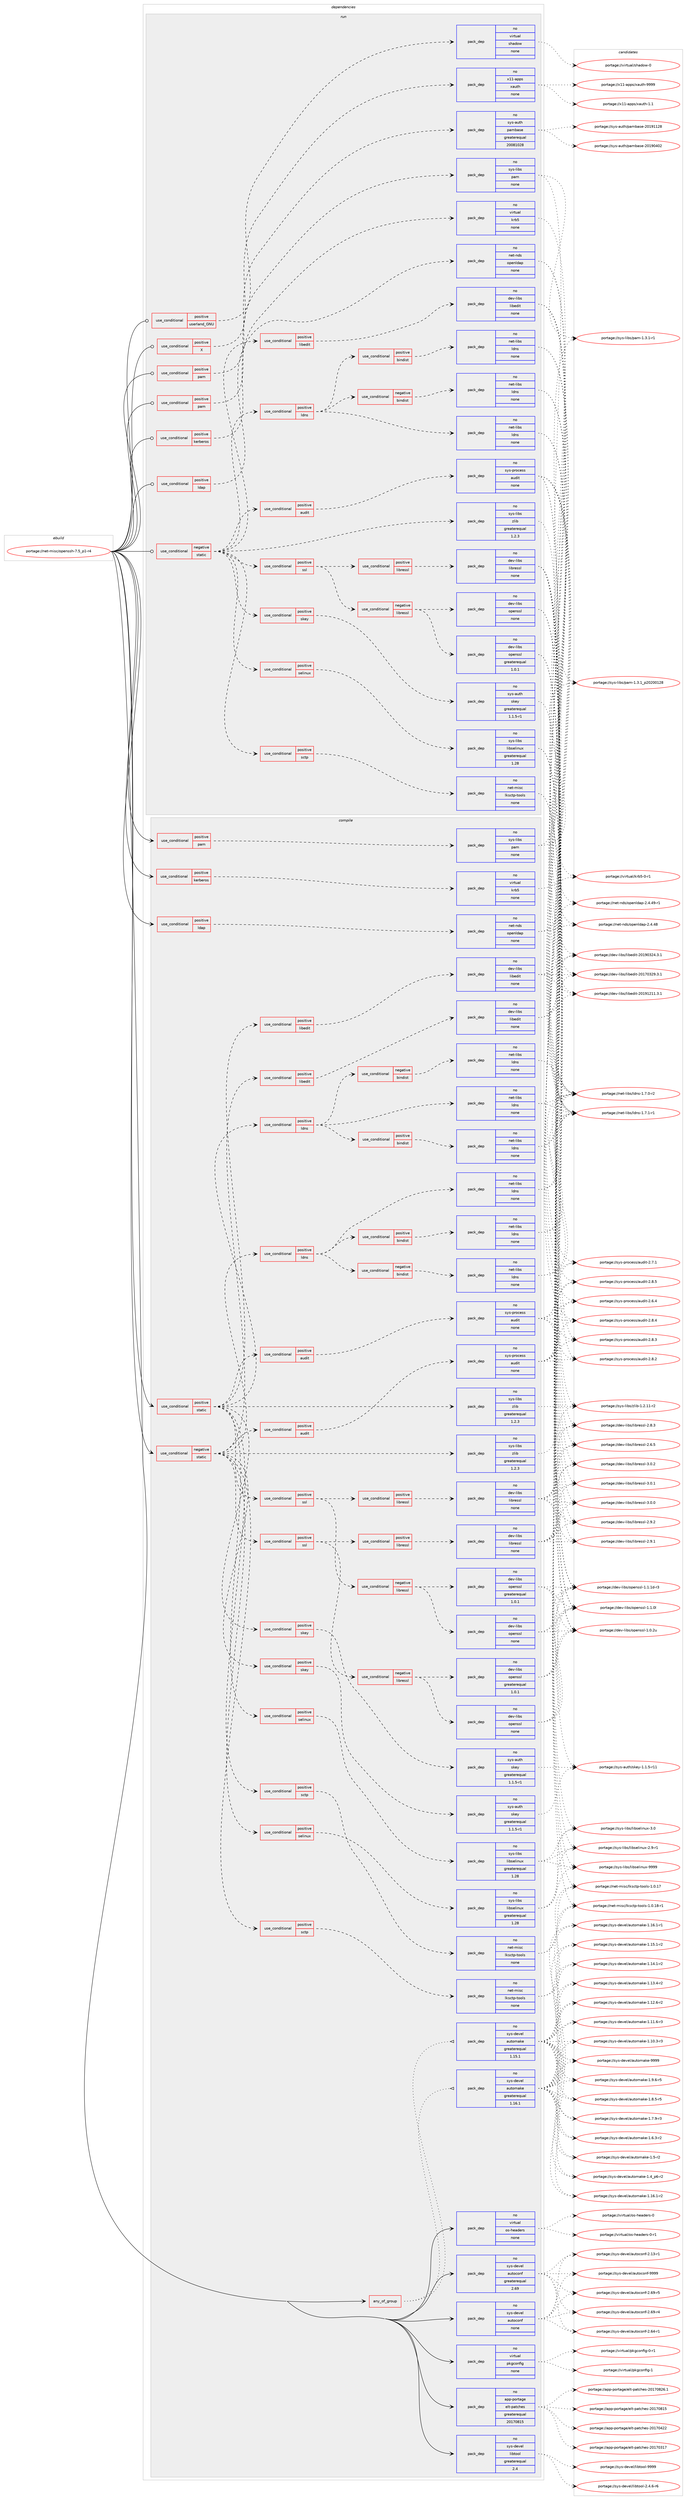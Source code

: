 digraph prolog {

# *************
# Graph options
# *************

newrank=true;
concentrate=true;
compound=true;
graph [rankdir=LR,fontname=Helvetica,fontsize=10,ranksep=1.5];#, ranksep=2.5, nodesep=0.2];
edge  [arrowhead=vee];
node  [fontname=Helvetica,fontsize=10];

# **********
# The ebuild
# **********

subgraph cluster_leftcol {
color=gray;
rank=same;
label=<<i>ebuild</i>>;
id [label="portage://net-misc/openssh-7.5_p1-r4", color=red, width=4, href="../net-misc/openssh-7.5_p1-r4.svg"];
}

# ****************
# The dependencies
# ****************

subgraph cluster_midcol {
color=gray;
label=<<i>dependencies</i>>;
subgraph cluster_compile {
fillcolor="#eeeeee";
style=filled;
label=<<i>compile</i>>;
subgraph any1478 {
dependency79422 [label=<<TABLE BORDER="0" CELLBORDER="1" CELLSPACING="0" CELLPADDING="4"><TR><TD CELLPADDING="10">any_of_group</TD></TR></TABLE>>, shape=none, color=red];subgraph pack61320 {
dependency79423 [label=<<TABLE BORDER="0" CELLBORDER="1" CELLSPACING="0" CELLPADDING="4" WIDTH="220"><TR><TD ROWSPAN="6" CELLPADDING="30">pack_dep</TD></TR><TR><TD WIDTH="110">no</TD></TR><TR><TD>sys-devel</TD></TR><TR><TD>automake</TD></TR><TR><TD>greaterequal</TD></TR><TR><TD>1.16.1</TD></TR></TABLE>>, shape=none, color=blue];
}
dependency79422:e -> dependency79423:w [weight=20,style="dotted",arrowhead="oinv"];
subgraph pack61321 {
dependency79424 [label=<<TABLE BORDER="0" CELLBORDER="1" CELLSPACING="0" CELLPADDING="4" WIDTH="220"><TR><TD ROWSPAN="6" CELLPADDING="30">pack_dep</TD></TR><TR><TD WIDTH="110">no</TD></TR><TR><TD>sys-devel</TD></TR><TR><TD>automake</TD></TR><TR><TD>greaterequal</TD></TR><TR><TD>1.15.1</TD></TR></TABLE>>, shape=none, color=blue];
}
dependency79422:e -> dependency79424:w [weight=20,style="dotted",arrowhead="oinv"];
}
id:e -> dependency79422:w [weight=20,style="solid",arrowhead="vee"];
subgraph cond16551 {
dependency79425 [label=<<TABLE BORDER="0" CELLBORDER="1" CELLSPACING="0" CELLPADDING="4"><TR><TD ROWSPAN="3" CELLPADDING="10">use_conditional</TD></TR><TR><TD>negative</TD></TR><TR><TD>static</TD></TR></TABLE>>, shape=none, color=red];
subgraph cond16552 {
dependency79426 [label=<<TABLE BORDER="0" CELLBORDER="1" CELLSPACING="0" CELLPADDING="4"><TR><TD ROWSPAN="3" CELLPADDING="10">use_conditional</TD></TR><TR><TD>positive</TD></TR><TR><TD>audit</TD></TR></TABLE>>, shape=none, color=red];
subgraph pack61322 {
dependency79427 [label=<<TABLE BORDER="0" CELLBORDER="1" CELLSPACING="0" CELLPADDING="4" WIDTH="220"><TR><TD ROWSPAN="6" CELLPADDING="30">pack_dep</TD></TR><TR><TD WIDTH="110">no</TD></TR><TR><TD>sys-process</TD></TR><TR><TD>audit</TD></TR><TR><TD>none</TD></TR><TR><TD></TD></TR></TABLE>>, shape=none, color=blue];
}
dependency79426:e -> dependency79427:w [weight=20,style="dashed",arrowhead="vee"];
}
dependency79425:e -> dependency79426:w [weight=20,style="dashed",arrowhead="vee"];
subgraph cond16553 {
dependency79428 [label=<<TABLE BORDER="0" CELLBORDER="1" CELLSPACING="0" CELLPADDING="4"><TR><TD ROWSPAN="3" CELLPADDING="10">use_conditional</TD></TR><TR><TD>positive</TD></TR><TR><TD>ldns</TD></TR></TABLE>>, shape=none, color=red];
subgraph pack61323 {
dependency79429 [label=<<TABLE BORDER="0" CELLBORDER="1" CELLSPACING="0" CELLPADDING="4" WIDTH="220"><TR><TD ROWSPAN="6" CELLPADDING="30">pack_dep</TD></TR><TR><TD WIDTH="110">no</TD></TR><TR><TD>net-libs</TD></TR><TR><TD>ldns</TD></TR><TR><TD>none</TD></TR><TR><TD></TD></TR></TABLE>>, shape=none, color=blue];
}
dependency79428:e -> dependency79429:w [weight=20,style="dashed",arrowhead="vee"];
subgraph cond16554 {
dependency79430 [label=<<TABLE BORDER="0" CELLBORDER="1" CELLSPACING="0" CELLPADDING="4"><TR><TD ROWSPAN="3" CELLPADDING="10">use_conditional</TD></TR><TR><TD>negative</TD></TR><TR><TD>bindist</TD></TR></TABLE>>, shape=none, color=red];
subgraph pack61324 {
dependency79431 [label=<<TABLE BORDER="0" CELLBORDER="1" CELLSPACING="0" CELLPADDING="4" WIDTH="220"><TR><TD ROWSPAN="6" CELLPADDING="30">pack_dep</TD></TR><TR><TD WIDTH="110">no</TD></TR><TR><TD>net-libs</TD></TR><TR><TD>ldns</TD></TR><TR><TD>none</TD></TR><TR><TD></TD></TR></TABLE>>, shape=none, color=blue];
}
dependency79430:e -> dependency79431:w [weight=20,style="dashed",arrowhead="vee"];
}
dependency79428:e -> dependency79430:w [weight=20,style="dashed",arrowhead="vee"];
subgraph cond16555 {
dependency79432 [label=<<TABLE BORDER="0" CELLBORDER="1" CELLSPACING="0" CELLPADDING="4"><TR><TD ROWSPAN="3" CELLPADDING="10">use_conditional</TD></TR><TR><TD>positive</TD></TR><TR><TD>bindist</TD></TR></TABLE>>, shape=none, color=red];
subgraph pack61325 {
dependency79433 [label=<<TABLE BORDER="0" CELLBORDER="1" CELLSPACING="0" CELLPADDING="4" WIDTH="220"><TR><TD ROWSPAN="6" CELLPADDING="30">pack_dep</TD></TR><TR><TD WIDTH="110">no</TD></TR><TR><TD>net-libs</TD></TR><TR><TD>ldns</TD></TR><TR><TD>none</TD></TR><TR><TD></TD></TR></TABLE>>, shape=none, color=blue];
}
dependency79432:e -> dependency79433:w [weight=20,style="dashed",arrowhead="vee"];
}
dependency79428:e -> dependency79432:w [weight=20,style="dashed",arrowhead="vee"];
}
dependency79425:e -> dependency79428:w [weight=20,style="dashed",arrowhead="vee"];
subgraph cond16556 {
dependency79434 [label=<<TABLE BORDER="0" CELLBORDER="1" CELLSPACING="0" CELLPADDING="4"><TR><TD ROWSPAN="3" CELLPADDING="10">use_conditional</TD></TR><TR><TD>positive</TD></TR><TR><TD>libedit</TD></TR></TABLE>>, shape=none, color=red];
subgraph pack61326 {
dependency79435 [label=<<TABLE BORDER="0" CELLBORDER="1" CELLSPACING="0" CELLPADDING="4" WIDTH="220"><TR><TD ROWSPAN="6" CELLPADDING="30">pack_dep</TD></TR><TR><TD WIDTH="110">no</TD></TR><TR><TD>dev-libs</TD></TR><TR><TD>libedit</TD></TR><TR><TD>none</TD></TR><TR><TD></TD></TR></TABLE>>, shape=none, color=blue];
}
dependency79434:e -> dependency79435:w [weight=20,style="dashed",arrowhead="vee"];
}
dependency79425:e -> dependency79434:w [weight=20,style="dashed",arrowhead="vee"];
subgraph cond16557 {
dependency79436 [label=<<TABLE BORDER="0" CELLBORDER="1" CELLSPACING="0" CELLPADDING="4"><TR><TD ROWSPAN="3" CELLPADDING="10">use_conditional</TD></TR><TR><TD>positive</TD></TR><TR><TD>sctp</TD></TR></TABLE>>, shape=none, color=red];
subgraph pack61327 {
dependency79437 [label=<<TABLE BORDER="0" CELLBORDER="1" CELLSPACING="0" CELLPADDING="4" WIDTH="220"><TR><TD ROWSPAN="6" CELLPADDING="30">pack_dep</TD></TR><TR><TD WIDTH="110">no</TD></TR><TR><TD>net-misc</TD></TR><TR><TD>lksctp-tools</TD></TR><TR><TD>none</TD></TR><TR><TD></TD></TR></TABLE>>, shape=none, color=blue];
}
dependency79436:e -> dependency79437:w [weight=20,style="dashed",arrowhead="vee"];
}
dependency79425:e -> dependency79436:w [weight=20,style="dashed",arrowhead="vee"];
subgraph cond16558 {
dependency79438 [label=<<TABLE BORDER="0" CELLBORDER="1" CELLSPACING="0" CELLPADDING="4"><TR><TD ROWSPAN="3" CELLPADDING="10">use_conditional</TD></TR><TR><TD>positive</TD></TR><TR><TD>selinux</TD></TR></TABLE>>, shape=none, color=red];
subgraph pack61328 {
dependency79439 [label=<<TABLE BORDER="0" CELLBORDER="1" CELLSPACING="0" CELLPADDING="4" WIDTH="220"><TR><TD ROWSPAN="6" CELLPADDING="30">pack_dep</TD></TR><TR><TD WIDTH="110">no</TD></TR><TR><TD>sys-libs</TD></TR><TR><TD>libselinux</TD></TR><TR><TD>greaterequal</TD></TR><TR><TD>1.28</TD></TR></TABLE>>, shape=none, color=blue];
}
dependency79438:e -> dependency79439:w [weight=20,style="dashed",arrowhead="vee"];
}
dependency79425:e -> dependency79438:w [weight=20,style="dashed",arrowhead="vee"];
subgraph cond16559 {
dependency79440 [label=<<TABLE BORDER="0" CELLBORDER="1" CELLSPACING="0" CELLPADDING="4"><TR><TD ROWSPAN="3" CELLPADDING="10">use_conditional</TD></TR><TR><TD>positive</TD></TR><TR><TD>skey</TD></TR></TABLE>>, shape=none, color=red];
subgraph pack61329 {
dependency79441 [label=<<TABLE BORDER="0" CELLBORDER="1" CELLSPACING="0" CELLPADDING="4" WIDTH="220"><TR><TD ROWSPAN="6" CELLPADDING="30">pack_dep</TD></TR><TR><TD WIDTH="110">no</TD></TR><TR><TD>sys-auth</TD></TR><TR><TD>skey</TD></TR><TR><TD>greaterequal</TD></TR><TR><TD>1.1.5-r1</TD></TR></TABLE>>, shape=none, color=blue];
}
dependency79440:e -> dependency79441:w [weight=20,style="dashed",arrowhead="vee"];
}
dependency79425:e -> dependency79440:w [weight=20,style="dashed",arrowhead="vee"];
subgraph cond16560 {
dependency79442 [label=<<TABLE BORDER="0" CELLBORDER="1" CELLSPACING="0" CELLPADDING="4"><TR><TD ROWSPAN="3" CELLPADDING="10">use_conditional</TD></TR><TR><TD>positive</TD></TR><TR><TD>ssl</TD></TR></TABLE>>, shape=none, color=red];
subgraph cond16561 {
dependency79443 [label=<<TABLE BORDER="0" CELLBORDER="1" CELLSPACING="0" CELLPADDING="4"><TR><TD ROWSPAN="3" CELLPADDING="10">use_conditional</TD></TR><TR><TD>negative</TD></TR><TR><TD>libressl</TD></TR></TABLE>>, shape=none, color=red];
subgraph pack61330 {
dependency79444 [label=<<TABLE BORDER="0" CELLBORDER="1" CELLSPACING="0" CELLPADDING="4" WIDTH="220"><TR><TD ROWSPAN="6" CELLPADDING="30">pack_dep</TD></TR><TR><TD WIDTH="110">no</TD></TR><TR><TD>dev-libs</TD></TR><TR><TD>openssl</TD></TR><TR><TD>greaterequal</TD></TR><TR><TD>1.0.1</TD></TR></TABLE>>, shape=none, color=blue];
}
dependency79443:e -> dependency79444:w [weight=20,style="dashed",arrowhead="vee"];
subgraph pack61331 {
dependency79445 [label=<<TABLE BORDER="0" CELLBORDER="1" CELLSPACING="0" CELLPADDING="4" WIDTH="220"><TR><TD ROWSPAN="6" CELLPADDING="30">pack_dep</TD></TR><TR><TD WIDTH="110">no</TD></TR><TR><TD>dev-libs</TD></TR><TR><TD>openssl</TD></TR><TR><TD>none</TD></TR><TR><TD></TD></TR></TABLE>>, shape=none, color=blue];
}
dependency79443:e -> dependency79445:w [weight=20,style="dashed",arrowhead="vee"];
}
dependency79442:e -> dependency79443:w [weight=20,style="dashed",arrowhead="vee"];
subgraph cond16562 {
dependency79446 [label=<<TABLE BORDER="0" CELLBORDER="1" CELLSPACING="0" CELLPADDING="4"><TR><TD ROWSPAN="3" CELLPADDING="10">use_conditional</TD></TR><TR><TD>positive</TD></TR><TR><TD>libressl</TD></TR></TABLE>>, shape=none, color=red];
subgraph pack61332 {
dependency79447 [label=<<TABLE BORDER="0" CELLBORDER="1" CELLSPACING="0" CELLPADDING="4" WIDTH="220"><TR><TD ROWSPAN="6" CELLPADDING="30">pack_dep</TD></TR><TR><TD WIDTH="110">no</TD></TR><TR><TD>dev-libs</TD></TR><TR><TD>libressl</TD></TR><TR><TD>none</TD></TR><TR><TD></TD></TR></TABLE>>, shape=none, color=blue];
}
dependency79446:e -> dependency79447:w [weight=20,style="dashed",arrowhead="vee"];
}
dependency79442:e -> dependency79446:w [weight=20,style="dashed",arrowhead="vee"];
}
dependency79425:e -> dependency79442:w [weight=20,style="dashed",arrowhead="vee"];
subgraph pack61333 {
dependency79448 [label=<<TABLE BORDER="0" CELLBORDER="1" CELLSPACING="0" CELLPADDING="4" WIDTH="220"><TR><TD ROWSPAN="6" CELLPADDING="30">pack_dep</TD></TR><TR><TD WIDTH="110">no</TD></TR><TR><TD>sys-libs</TD></TR><TR><TD>zlib</TD></TR><TR><TD>greaterequal</TD></TR><TR><TD>1.2.3</TD></TR></TABLE>>, shape=none, color=blue];
}
dependency79425:e -> dependency79448:w [weight=20,style="dashed",arrowhead="vee"];
}
id:e -> dependency79425:w [weight=20,style="solid",arrowhead="vee"];
subgraph cond16563 {
dependency79449 [label=<<TABLE BORDER="0" CELLBORDER="1" CELLSPACING="0" CELLPADDING="4"><TR><TD ROWSPAN="3" CELLPADDING="10">use_conditional</TD></TR><TR><TD>positive</TD></TR><TR><TD>kerberos</TD></TR></TABLE>>, shape=none, color=red];
subgraph pack61334 {
dependency79450 [label=<<TABLE BORDER="0" CELLBORDER="1" CELLSPACING="0" CELLPADDING="4" WIDTH="220"><TR><TD ROWSPAN="6" CELLPADDING="30">pack_dep</TD></TR><TR><TD WIDTH="110">no</TD></TR><TR><TD>virtual</TD></TR><TR><TD>krb5</TD></TR><TR><TD>none</TD></TR><TR><TD></TD></TR></TABLE>>, shape=none, color=blue];
}
dependency79449:e -> dependency79450:w [weight=20,style="dashed",arrowhead="vee"];
}
id:e -> dependency79449:w [weight=20,style="solid",arrowhead="vee"];
subgraph cond16564 {
dependency79451 [label=<<TABLE BORDER="0" CELLBORDER="1" CELLSPACING="0" CELLPADDING="4"><TR><TD ROWSPAN="3" CELLPADDING="10">use_conditional</TD></TR><TR><TD>positive</TD></TR><TR><TD>ldap</TD></TR></TABLE>>, shape=none, color=red];
subgraph pack61335 {
dependency79452 [label=<<TABLE BORDER="0" CELLBORDER="1" CELLSPACING="0" CELLPADDING="4" WIDTH="220"><TR><TD ROWSPAN="6" CELLPADDING="30">pack_dep</TD></TR><TR><TD WIDTH="110">no</TD></TR><TR><TD>net-nds</TD></TR><TR><TD>openldap</TD></TR><TR><TD>none</TD></TR><TR><TD></TD></TR></TABLE>>, shape=none, color=blue];
}
dependency79451:e -> dependency79452:w [weight=20,style="dashed",arrowhead="vee"];
}
id:e -> dependency79451:w [weight=20,style="solid",arrowhead="vee"];
subgraph cond16565 {
dependency79453 [label=<<TABLE BORDER="0" CELLBORDER="1" CELLSPACING="0" CELLPADDING="4"><TR><TD ROWSPAN="3" CELLPADDING="10">use_conditional</TD></TR><TR><TD>positive</TD></TR><TR><TD>pam</TD></TR></TABLE>>, shape=none, color=red];
subgraph pack61336 {
dependency79454 [label=<<TABLE BORDER="0" CELLBORDER="1" CELLSPACING="0" CELLPADDING="4" WIDTH="220"><TR><TD ROWSPAN="6" CELLPADDING="30">pack_dep</TD></TR><TR><TD WIDTH="110">no</TD></TR><TR><TD>sys-libs</TD></TR><TR><TD>pam</TD></TR><TR><TD>none</TD></TR><TR><TD></TD></TR></TABLE>>, shape=none, color=blue];
}
dependency79453:e -> dependency79454:w [weight=20,style="dashed",arrowhead="vee"];
}
id:e -> dependency79453:w [weight=20,style="solid",arrowhead="vee"];
subgraph cond16566 {
dependency79455 [label=<<TABLE BORDER="0" CELLBORDER="1" CELLSPACING="0" CELLPADDING="4"><TR><TD ROWSPAN="3" CELLPADDING="10">use_conditional</TD></TR><TR><TD>positive</TD></TR><TR><TD>static</TD></TR></TABLE>>, shape=none, color=red];
subgraph cond16567 {
dependency79456 [label=<<TABLE BORDER="0" CELLBORDER="1" CELLSPACING="0" CELLPADDING="4"><TR><TD ROWSPAN="3" CELLPADDING="10">use_conditional</TD></TR><TR><TD>positive</TD></TR><TR><TD>audit</TD></TR></TABLE>>, shape=none, color=red];
subgraph pack61337 {
dependency79457 [label=<<TABLE BORDER="0" CELLBORDER="1" CELLSPACING="0" CELLPADDING="4" WIDTH="220"><TR><TD ROWSPAN="6" CELLPADDING="30">pack_dep</TD></TR><TR><TD WIDTH="110">no</TD></TR><TR><TD>sys-process</TD></TR><TR><TD>audit</TD></TR><TR><TD>none</TD></TR><TR><TD></TD></TR></TABLE>>, shape=none, color=blue];
}
dependency79456:e -> dependency79457:w [weight=20,style="dashed",arrowhead="vee"];
}
dependency79455:e -> dependency79456:w [weight=20,style="dashed",arrowhead="vee"];
subgraph cond16568 {
dependency79458 [label=<<TABLE BORDER="0" CELLBORDER="1" CELLSPACING="0" CELLPADDING="4"><TR><TD ROWSPAN="3" CELLPADDING="10">use_conditional</TD></TR><TR><TD>positive</TD></TR><TR><TD>ldns</TD></TR></TABLE>>, shape=none, color=red];
subgraph pack61338 {
dependency79459 [label=<<TABLE BORDER="0" CELLBORDER="1" CELLSPACING="0" CELLPADDING="4" WIDTH="220"><TR><TD ROWSPAN="6" CELLPADDING="30">pack_dep</TD></TR><TR><TD WIDTH="110">no</TD></TR><TR><TD>net-libs</TD></TR><TR><TD>ldns</TD></TR><TR><TD>none</TD></TR><TR><TD></TD></TR></TABLE>>, shape=none, color=blue];
}
dependency79458:e -> dependency79459:w [weight=20,style="dashed",arrowhead="vee"];
subgraph cond16569 {
dependency79460 [label=<<TABLE BORDER="0" CELLBORDER="1" CELLSPACING="0" CELLPADDING="4"><TR><TD ROWSPAN="3" CELLPADDING="10">use_conditional</TD></TR><TR><TD>negative</TD></TR><TR><TD>bindist</TD></TR></TABLE>>, shape=none, color=red];
subgraph pack61339 {
dependency79461 [label=<<TABLE BORDER="0" CELLBORDER="1" CELLSPACING="0" CELLPADDING="4" WIDTH="220"><TR><TD ROWSPAN="6" CELLPADDING="30">pack_dep</TD></TR><TR><TD WIDTH="110">no</TD></TR><TR><TD>net-libs</TD></TR><TR><TD>ldns</TD></TR><TR><TD>none</TD></TR><TR><TD></TD></TR></TABLE>>, shape=none, color=blue];
}
dependency79460:e -> dependency79461:w [weight=20,style="dashed",arrowhead="vee"];
}
dependency79458:e -> dependency79460:w [weight=20,style="dashed",arrowhead="vee"];
subgraph cond16570 {
dependency79462 [label=<<TABLE BORDER="0" CELLBORDER="1" CELLSPACING="0" CELLPADDING="4"><TR><TD ROWSPAN="3" CELLPADDING="10">use_conditional</TD></TR><TR><TD>positive</TD></TR><TR><TD>bindist</TD></TR></TABLE>>, shape=none, color=red];
subgraph pack61340 {
dependency79463 [label=<<TABLE BORDER="0" CELLBORDER="1" CELLSPACING="0" CELLPADDING="4" WIDTH="220"><TR><TD ROWSPAN="6" CELLPADDING="30">pack_dep</TD></TR><TR><TD WIDTH="110">no</TD></TR><TR><TD>net-libs</TD></TR><TR><TD>ldns</TD></TR><TR><TD>none</TD></TR><TR><TD></TD></TR></TABLE>>, shape=none, color=blue];
}
dependency79462:e -> dependency79463:w [weight=20,style="dashed",arrowhead="vee"];
}
dependency79458:e -> dependency79462:w [weight=20,style="dashed",arrowhead="vee"];
}
dependency79455:e -> dependency79458:w [weight=20,style="dashed",arrowhead="vee"];
subgraph cond16571 {
dependency79464 [label=<<TABLE BORDER="0" CELLBORDER="1" CELLSPACING="0" CELLPADDING="4"><TR><TD ROWSPAN="3" CELLPADDING="10">use_conditional</TD></TR><TR><TD>positive</TD></TR><TR><TD>libedit</TD></TR></TABLE>>, shape=none, color=red];
subgraph pack61341 {
dependency79465 [label=<<TABLE BORDER="0" CELLBORDER="1" CELLSPACING="0" CELLPADDING="4" WIDTH="220"><TR><TD ROWSPAN="6" CELLPADDING="30">pack_dep</TD></TR><TR><TD WIDTH="110">no</TD></TR><TR><TD>dev-libs</TD></TR><TR><TD>libedit</TD></TR><TR><TD>none</TD></TR><TR><TD></TD></TR></TABLE>>, shape=none, color=blue];
}
dependency79464:e -> dependency79465:w [weight=20,style="dashed",arrowhead="vee"];
}
dependency79455:e -> dependency79464:w [weight=20,style="dashed",arrowhead="vee"];
subgraph cond16572 {
dependency79466 [label=<<TABLE BORDER="0" CELLBORDER="1" CELLSPACING="0" CELLPADDING="4"><TR><TD ROWSPAN="3" CELLPADDING="10">use_conditional</TD></TR><TR><TD>positive</TD></TR><TR><TD>sctp</TD></TR></TABLE>>, shape=none, color=red];
subgraph pack61342 {
dependency79467 [label=<<TABLE BORDER="0" CELLBORDER="1" CELLSPACING="0" CELLPADDING="4" WIDTH="220"><TR><TD ROWSPAN="6" CELLPADDING="30">pack_dep</TD></TR><TR><TD WIDTH="110">no</TD></TR><TR><TD>net-misc</TD></TR><TR><TD>lksctp-tools</TD></TR><TR><TD>none</TD></TR><TR><TD></TD></TR></TABLE>>, shape=none, color=blue];
}
dependency79466:e -> dependency79467:w [weight=20,style="dashed",arrowhead="vee"];
}
dependency79455:e -> dependency79466:w [weight=20,style="dashed",arrowhead="vee"];
subgraph cond16573 {
dependency79468 [label=<<TABLE BORDER="0" CELLBORDER="1" CELLSPACING="0" CELLPADDING="4"><TR><TD ROWSPAN="3" CELLPADDING="10">use_conditional</TD></TR><TR><TD>positive</TD></TR><TR><TD>selinux</TD></TR></TABLE>>, shape=none, color=red];
subgraph pack61343 {
dependency79469 [label=<<TABLE BORDER="0" CELLBORDER="1" CELLSPACING="0" CELLPADDING="4" WIDTH="220"><TR><TD ROWSPAN="6" CELLPADDING="30">pack_dep</TD></TR><TR><TD WIDTH="110">no</TD></TR><TR><TD>sys-libs</TD></TR><TR><TD>libselinux</TD></TR><TR><TD>greaterequal</TD></TR><TR><TD>1.28</TD></TR></TABLE>>, shape=none, color=blue];
}
dependency79468:e -> dependency79469:w [weight=20,style="dashed",arrowhead="vee"];
}
dependency79455:e -> dependency79468:w [weight=20,style="dashed",arrowhead="vee"];
subgraph cond16574 {
dependency79470 [label=<<TABLE BORDER="0" CELLBORDER="1" CELLSPACING="0" CELLPADDING="4"><TR><TD ROWSPAN="3" CELLPADDING="10">use_conditional</TD></TR><TR><TD>positive</TD></TR><TR><TD>skey</TD></TR></TABLE>>, shape=none, color=red];
subgraph pack61344 {
dependency79471 [label=<<TABLE BORDER="0" CELLBORDER="1" CELLSPACING="0" CELLPADDING="4" WIDTH="220"><TR><TD ROWSPAN="6" CELLPADDING="30">pack_dep</TD></TR><TR><TD WIDTH="110">no</TD></TR><TR><TD>sys-auth</TD></TR><TR><TD>skey</TD></TR><TR><TD>greaterequal</TD></TR><TR><TD>1.1.5-r1</TD></TR></TABLE>>, shape=none, color=blue];
}
dependency79470:e -> dependency79471:w [weight=20,style="dashed",arrowhead="vee"];
}
dependency79455:e -> dependency79470:w [weight=20,style="dashed",arrowhead="vee"];
subgraph cond16575 {
dependency79472 [label=<<TABLE BORDER="0" CELLBORDER="1" CELLSPACING="0" CELLPADDING="4"><TR><TD ROWSPAN="3" CELLPADDING="10">use_conditional</TD></TR><TR><TD>positive</TD></TR><TR><TD>ssl</TD></TR></TABLE>>, shape=none, color=red];
subgraph cond16576 {
dependency79473 [label=<<TABLE BORDER="0" CELLBORDER="1" CELLSPACING="0" CELLPADDING="4"><TR><TD ROWSPAN="3" CELLPADDING="10">use_conditional</TD></TR><TR><TD>negative</TD></TR><TR><TD>libressl</TD></TR></TABLE>>, shape=none, color=red];
subgraph pack61345 {
dependency79474 [label=<<TABLE BORDER="0" CELLBORDER="1" CELLSPACING="0" CELLPADDING="4" WIDTH="220"><TR><TD ROWSPAN="6" CELLPADDING="30">pack_dep</TD></TR><TR><TD WIDTH="110">no</TD></TR><TR><TD>dev-libs</TD></TR><TR><TD>openssl</TD></TR><TR><TD>greaterequal</TD></TR><TR><TD>1.0.1</TD></TR></TABLE>>, shape=none, color=blue];
}
dependency79473:e -> dependency79474:w [weight=20,style="dashed",arrowhead="vee"];
subgraph pack61346 {
dependency79475 [label=<<TABLE BORDER="0" CELLBORDER="1" CELLSPACING="0" CELLPADDING="4" WIDTH="220"><TR><TD ROWSPAN="6" CELLPADDING="30">pack_dep</TD></TR><TR><TD WIDTH="110">no</TD></TR><TR><TD>dev-libs</TD></TR><TR><TD>openssl</TD></TR><TR><TD>none</TD></TR><TR><TD></TD></TR></TABLE>>, shape=none, color=blue];
}
dependency79473:e -> dependency79475:w [weight=20,style="dashed",arrowhead="vee"];
}
dependency79472:e -> dependency79473:w [weight=20,style="dashed",arrowhead="vee"];
subgraph cond16577 {
dependency79476 [label=<<TABLE BORDER="0" CELLBORDER="1" CELLSPACING="0" CELLPADDING="4"><TR><TD ROWSPAN="3" CELLPADDING="10">use_conditional</TD></TR><TR><TD>positive</TD></TR><TR><TD>libressl</TD></TR></TABLE>>, shape=none, color=red];
subgraph pack61347 {
dependency79477 [label=<<TABLE BORDER="0" CELLBORDER="1" CELLSPACING="0" CELLPADDING="4" WIDTH="220"><TR><TD ROWSPAN="6" CELLPADDING="30">pack_dep</TD></TR><TR><TD WIDTH="110">no</TD></TR><TR><TD>dev-libs</TD></TR><TR><TD>libressl</TD></TR><TR><TD>none</TD></TR><TR><TD></TD></TR></TABLE>>, shape=none, color=blue];
}
dependency79476:e -> dependency79477:w [weight=20,style="dashed",arrowhead="vee"];
}
dependency79472:e -> dependency79476:w [weight=20,style="dashed",arrowhead="vee"];
}
dependency79455:e -> dependency79472:w [weight=20,style="dashed",arrowhead="vee"];
subgraph pack61348 {
dependency79478 [label=<<TABLE BORDER="0" CELLBORDER="1" CELLSPACING="0" CELLPADDING="4" WIDTH="220"><TR><TD ROWSPAN="6" CELLPADDING="30">pack_dep</TD></TR><TR><TD WIDTH="110">no</TD></TR><TR><TD>sys-libs</TD></TR><TR><TD>zlib</TD></TR><TR><TD>greaterequal</TD></TR><TR><TD>1.2.3</TD></TR></TABLE>>, shape=none, color=blue];
}
dependency79455:e -> dependency79478:w [weight=20,style="dashed",arrowhead="vee"];
}
id:e -> dependency79455:w [weight=20,style="solid",arrowhead="vee"];
subgraph pack61349 {
dependency79479 [label=<<TABLE BORDER="0" CELLBORDER="1" CELLSPACING="0" CELLPADDING="4" WIDTH="220"><TR><TD ROWSPAN="6" CELLPADDING="30">pack_dep</TD></TR><TR><TD WIDTH="110">no</TD></TR><TR><TD>app-portage</TD></TR><TR><TD>elt-patches</TD></TR><TR><TD>greaterequal</TD></TR><TR><TD>20170815</TD></TR></TABLE>>, shape=none, color=blue];
}
id:e -> dependency79479:w [weight=20,style="solid",arrowhead="vee"];
subgraph pack61350 {
dependency79480 [label=<<TABLE BORDER="0" CELLBORDER="1" CELLSPACING="0" CELLPADDING="4" WIDTH="220"><TR><TD ROWSPAN="6" CELLPADDING="30">pack_dep</TD></TR><TR><TD WIDTH="110">no</TD></TR><TR><TD>sys-devel</TD></TR><TR><TD>autoconf</TD></TR><TR><TD>greaterequal</TD></TR><TR><TD>2.69</TD></TR></TABLE>>, shape=none, color=blue];
}
id:e -> dependency79480:w [weight=20,style="solid",arrowhead="vee"];
subgraph pack61351 {
dependency79481 [label=<<TABLE BORDER="0" CELLBORDER="1" CELLSPACING="0" CELLPADDING="4" WIDTH="220"><TR><TD ROWSPAN="6" CELLPADDING="30">pack_dep</TD></TR><TR><TD WIDTH="110">no</TD></TR><TR><TD>sys-devel</TD></TR><TR><TD>autoconf</TD></TR><TR><TD>none</TD></TR><TR><TD></TD></TR></TABLE>>, shape=none, color=blue];
}
id:e -> dependency79481:w [weight=20,style="solid",arrowhead="vee"];
subgraph pack61352 {
dependency79482 [label=<<TABLE BORDER="0" CELLBORDER="1" CELLSPACING="0" CELLPADDING="4" WIDTH="220"><TR><TD ROWSPAN="6" CELLPADDING="30">pack_dep</TD></TR><TR><TD WIDTH="110">no</TD></TR><TR><TD>sys-devel</TD></TR><TR><TD>libtool</TD></TR><TR><TD>greaterequal</TD></TR><TR><TD>2.4</TD></TR></TABLE>>, shape=none, color=blue];
}
id:e -> dependency79482:w [weight=20,style="solid",arrowhead="vee"];
subgraph pack61353 {
dependency79483 [label=<<TABLE BORDER="0" CELLBORDER="1" CELLSPACING="0" CELLPADDING="4" WIDTH="220"><TR><TD ROWSPAN="6" CELLPADDING="30">pack_dep</TD></TR><TR><TD WIDTH="110">no</TD></TR><TR><TD>virtual</TD></TR><TR><TD>os-headers</TD></TR><TR><TD>none</TD></TR><TR><TD></TD></TR></TABLE>>, shape=none, color=blue];
}
id:e -> dependency79483:w [weight=20,style="solid",arrowhead="vee"];
subgraph pack61354 {
dependency79484 [label=<<TABLE BORDER="0" CELLBORDER="1" CELLSPACING="0" CELLPADDING="4" WIDTH="220"><TR><TD ROWSPAN="6" CELLPADDING="30">pack_dep</TD></TR><TR><TD WIDTH="110">no</TD></TR><TR><TD>virtual</TD></TR><TR><TD>pkgconfig</TD></TR><TR><TD>none</TD></TR><TR><TD></TD></TR></TABLE>>, shape=none, color=blue];
}
id:e -> dependency79484:w [weight=20,style="solid",arrowhead="vee"];
}
subgraph cluster_compileandrun {
fillcolor="#eeeeee";
style=filled;
label=<<i>compile and run</i>>;
}
subgraph cluster_run {
fillcolor="#eeeeee";
style=filled;
label=<<i>run</i>>;
subgraph cond16578 {
dependency79485 [label=<<TABLE BORDER="0" CELLBORDER="1" CELLSPACING="0" CELLPADDING="4"><TR><TD ROWSPAN="3" CELLPADDING="10">use_conditional</TD></TR><TR><TD>negative</TD></TR><TR><TD>static</TD></TR></TABLE>>, shape=none, color=red];
subgraph cond16579 {
dependency79486 [label=<<TABLE BORDER="0" CELLBORDER="1" CELLSPACING="0" CELLPADDING="4"><TR><TD ROWSPAN="3" CELLPADDING="10">use_conditional</TD></TR><TR><TD>positive</TD></TR><TR><TD>audit</TD></TR></TABLE>>, shape=none, color=red];
subgraph pack61355 {
dependency79487 [label=<<TABLE BORDER="0" CELLBORDER="1" CELLSPACING="0" CELLPADDING="4" WIDTH="220"><TR><TD ROWSPAN="6" CELLPADDING="30">pack_dep</TD></TR><TR><TD WIDTH="110">no</TD></TR><TR><TD>sys-process</TD></TR><TR><TD>audit</TD></TR><TR><TD>none</TD></TR><TR><TD></TD></TR></TABLE>>, shape=none, color=blue];
}
dependency79486:e -> dependency79487:w [weight=20,style="dashed",arrowhead="vee"];
}
dependency79485:e -> dependency79486:w [weight=20,style="dashed",arrowhead="vee"];
subgraph cond16580 {
dependency79488 [label=<<TABLE BORDER="0" CELLBORDER="1" CELLSPACING="0" CELLPADDING="4"><TR><TD ROWSPAN="3" CELLPADDING="10">use_conditional</TD></TR><TR><TD>positive</TD></TR><TR><TD>ldns</TD></TR></TABLE>>, shape=none, color=red];
subgraph pack61356 {
dependency79489 [label=<<TABLE BORDER="0" CELLBORDER="1" CELLSPACING="0" CELLPADDING="4" WIDTH="220"><TR><TD ROWSPAN="6" CELLPADDING="30">pack_dep</TD></TR><TR><TD WIDTH="110">no</TD></TR><TR><TD>net-libs</TD></TR><TR><TD>ldns</TD></TR><TR><TD>none</TD></TR><TR><TD></TD></TR></TABLE>>, shape=none, color=blue];
}
dependency79488:e -> dependency79489:w [weight=20,style="dashed",arrowhead="vee"];
subgraph cond16581 {
dependency79490 [label=<<TABLE BORDER="0" CELLBORDER="1" CELLSPACING="0" CELLPADDING="4"><TR><TD ROWSPAN="3" CELLPADDING="10">use_conditional</TD></TR><TR><TD>negative</TD></TR><TR><TD>bindist</TD></TR></TABLE>>, shape=none, color=red];
subgraph pack61357 {
dependency79491 [label=<<TABLE BORDER="0" CELLBORDER="1" CELLSPACING="0" CELLPADDING="4" WIDTH="220"><TR><TD ROWSPAN="6" CELLPADDING="30">pack_dep</TD></TR><TR><TD WIDTH="110">no</TD></TR><TR><TD>net-libs</TD></TR><TR><TD>ldns</TD></TR><TR><TD>none</TD></TR><TR><TD></TD></TR></TABLE>>, shape=none, color=blue];
}
dependency79490:e -> dependency79491:w [weight=20,style="dashed",arrowhead="vee"];
}
dependency79488:e -> dependency79490:w [weight=20,style="dashed",arrowhead="vee"];
subgraph cond16582 {
dependency79492 [label=<<TABLE BORDER="0" CELLBORDER="1" CELLSPACING="0" CELLPADDING="4"><TR><TD ROWSPAN="3" CELLPADDING="10">use_conditional</TD></TR><TR><TD>positive</TD></TR><TR><TD>bindist</TD></TR></TABLE>>, shape=none, color=red];
subgraph pack61358 {
dependency79493 [label=<<TABLE BORDER="0" CELLBORDER="1" CELLSPACING="0" CELLPADDING="4" WIDTH="220"><TR><TD ROWSPAN="6" CELLPADDING="30">pack_dep</TD></TR><TR><TD WIDTH="110">no</TD></TR><TR><TD>net-libs</TD></TR><TR><TD>ldns</TD></TR><TR><TD>none</TD></TR><TR><TD></TD></TR></TABLE>>, shape=none, color=blue];
}
dependency79492:e -> dependency79493:w [weight=20,style="dashed",arrowhead="vee"];
}
dependency79488:e -> dependency79492:w [weight=20,style="dashed",arrowhead="vee"];
}
dependency79485:e -> dependency79488:w [weight=20,style="dashed",arrowhead="vee"];
subgraph cond16583 {
dependency79494 [label=<<TABLE BORDER="0" CELLBORDER="1" CELLSPACING="0" CELLPADDING="4"><TR><TD ROWSPAN="3" CELLPADDING="10">use_conditional</TD></TR><TR><TD>positive</TD></TR><TR><TD>libedit</TD></TR></TABLE>>, shape=none, color=red];
subgraph pack61359 {
dependency79495 [label=<<TABLE BORDER="0" CELLBORDER="1" CELLSPACING="0" CELLPADDING="4" WIDTH="220"><TR><TD ROWSPAN="6" CELLPADDING="30">pack_dep</TD></TR><TR><TD WIDTH="110">no</TD></TR><TR><TD>dev-libs</TD></TR><TR><TD>libedit</TD></TR><TR><TD>none</TD></TR><TR><TD></TD></TR></TABLE>>, shape=none, color=blue];
}
dependency79494:e -> dependency79495:w [weight=20,style="dashed",arrowhead="vee"];
}
dependency79485:e -> dependency79494:w [weight=20,style="dashed",arrowhead="vee"];
subgraph cond16584 {
dependency79496 [label=<<TABLE BORDER="0" CELLBORDER="1" CELLSPACING="0" CELLPADDING="4"><TR><TD ROWSPAN="3" CELLPADDING="10">use_conditional</TD></TR><TR><TD>positive</TD></TR><TR><TD>sctp</TD></TR></TABLE>>, shape=none, color=red];
subgraph pack61360 {
dependency79497 [label=<<TABLE BORDER="0" CELLBORDER="1" CELLSPACING="0" CELLPADDING="4" WIDTH="220"><TR><TD ROWSPAN="6" CELLPADDING="30">pack_dep</TD></TR><TR><TD WIDTH="110">no</TD></TR><TR><TD>net-misc</TD></TR><TR><TD>lksctp-tools</TD></TR><TR><TD>none</TD></TR><TR><TD></TD></TR></TABLE>>, shape=none, color=blue];
}
dependency79496:e -> dependency79497:w [weight=20,style="dashed",arrowhead="vee"];
}
dependency79485:e -> dependency79496:w [weight=20,style="dashed",arrowhead="vee"];
subgraph cond16585 {
dependency79498 [label=<<TABLE BORDER="0" CELLBORDER="1" CELLSPACING="0" CELLPADDING="4"><TR><TD ROWSPAN="3" CELLPADDING="10">use_conditional</TD></TR><TR><TD>positive</TD></TR><TR><TD>selinux</TD></TR></TABLE>>, shape=none, color=red];
subgraph pack61361 {
dependency79499 [label=<<TABLE BORDER="0" CELLBORDER="1" CELLSPACING="0" CELLPADDING="4" WIDTH="220"><TR><TD ROWSPAN="6" CELLPADDING="30">pack_dep</TD></TR><TR><TD WIDTH="110">no</TD></TR><TR><TD>sys-libs</TD></TR><TR><TD>libselinux</TD></TR><TR><TD>greaterequal</TD></TR><TR><TD>1.28</TD></TR></TABLE>>, shape=none, color=blue];
}
dependency79498:e -> dependency79499:w [weight=20,style="dashed",arrowhead="vee"];
}
dependency79485:e -> dependency79498:w [weight=20,style="dashed",arrowhead="vee"];
subgraph cond16586 {
dependency79500 [label=<<TABLE BORDER="0" CELLBORDER="1" CELLSPACING="0" CELLPADDING="4"><TR><TD ROWSPAN="3" CELLPADDING="10">use_conditional</TD></TR><TR><TD>positive</TD></TR><TR><TD>skey</TD></TR></TABLE>>, shape=none, color=red];
subgraph pack61362 {
dependency79501 [label=<<TABLE BORDER="0" CELLBORDER="1" CELLSPACING="0" CELLPADDING="4" WIDTH="220"><TR><TD ROWSPAN="6" CELLPADDING="30">pack_dep</TD></TR><TR><TD WIDTH="110">no</TD></TR><TR><TD>sys-auth</TD></TR><TR><TD>skey</TD></TR><TR><TD>greaterequal</TD></TR><TR><TD>1.1.5-r1</TD></TR></TABLE>>, shape=none, color=blue];
}
dependency79500:e -> dependency79501:w [weight=20,style="dashed",arrowhead="vee"];
}
dependency79485:e -> dependency79500:w [weight=20,style="dashed",arrowhead="vee"];
subgraph cond16587 {
dependency79502 [label=<<TABLE BORDER="0" CELLBORDER="1" CELLSPACING="0" CELLPADDING="4"><TR><TD ROWSPAN="3" CELLPADDING="10">use_conditional</TD></TR><TR><TD>positive</TD></TR><TR><TD>ssl</TD></TR></TABLE>>, shape=none, color=red];
subgraph cond16588 {
dependency79503 [label=<<TABLE BORDER="0" CELLBORDER="1" CELLSPACING="0" CELLPADDING="4"><TR><TD ROWSPAN="3" CELLPADDING="10">use_conditional</TD></TR><TR><TD>negative</TD></TR><TR><TD>libressl</TD></TR></TABLE>>, shape=none, color=red];
subgraph pack61363 {
dependency79504 [label=<<TABLE BORDER="0" CELLBORDER="1" CELLSPACING="0" CELLPADDING="4" WIDTH="220"><TR><TD ROWSPAN="6" CELLPADDING="30">pack_dep</TD></TR><TR><TD WIDTH="110">no</TD></TR><TR><TD>dev-libs</TD></TR><TR><TD>openssl</TD></TR><TR><TD>greaterequal</TD></TR><TR><TD>1.0.1</TD></TR></TABLE>>, shape=none, color=blue];
}
dependency79503:e -> dependency79504:w [weight=20,style="dashed",arrowhead="vee"];
subgraph pack61364 {
dependency79505 [label=<<TABLE BORDER="0" CELLBORDER="1" CELLSPACING="0" CELLPADDING="4" WIDTH="220"><TR><TD ROWSPAN="6" CELLPADDING="30">pack_dep</TD></TR><TR><TD WIDTH="110">no</TD></TR><TR><TD>dev-libs</TD></TR><TR><TD>openssl</TD></TR><TR><TD>none</TD></TR><TR><TD></TD></TR></TABLE>>, shape=none, color=blue];
}
dependency79503:e -> dependency79505:w [weight=20,style="dashed",arrowhead="vee"];
}
dependency79502:e -> dependency79503:w [weight=20,style="dashed",arrowhead="vee"];
subgraph cond16589 {
dependency79506 [label=<<TABLE BORDER="0" CELLBORDER="1" CELLSPACING="0" CELLPADDING="4"><TR><TD ROWSPAN="3" CELLPADDING="10">use_conditional</TD></TR><TR><TD>positive</TD></TR><TR><TD>libressl</TD></TR></TABLE>>, shape=none, color=red];
subgraph pack61365 {
dependency79507 [label=<<TABLE BORDER="0" CELLBORDER="1" CELLSPACING="0" CELLPADDING="4" WIDTH="220"><TR><TD ROWSPAN="6" CELLPADDING="30">pack_dep</TD></TR><TR><TD WIDTH="110">no</TD></TR><TR><TD>dev-libs</TD></TR><TR><TD>libressl</TD></TR><TR><TD>none</TD></TR><TR><TD></TD></TR></TABLE>>, shape=none, color=blue];
}
dependency79506:e -> dependency79507:w [weight=20,style="dashed",arrowhead="vee"];
}
dependency79502:e -> dependency79506:w [weight=20,style="dashed",arrowhead="vee"];
}
dependency79485:e -> dependency79502:w [weight=20,style="dashed",arrowhead="vee"];
subgraph pack61366 {
dependency79508 [label=<<TABLE BORDER="0" CELLBORDER="1" CELLSPACING="0" CELLPADDING="4" WIDTH="220"><TR><TD ROWSPAN="6" CELLPADDING="30">pack_dep</TD></TR><TR><TD WIDTH="110">no</TD></TR><TR><TD>sys-libs</TD></TR><TR><TD>zlib</TD></TR><TR><TD>greaterequal</TD></TR><TR><TD>1.2.3</TD></TR></TABLE>>, shape=none, color=blue];
}
dependency79485:e -> dependency79508:w [weight=20,style="dashed",arrowhead="vee"];
}
id:e -> dependency79485:w [weight=20,style="solid",arrowhead="odot"];
subgraph cond16590 {
dependency79509 [label=<<TABLE BORDER="0" CELLBORDER="1" CELLSPACING="0" CELLPADDING="4"><TR><TD ROWSPAN="3" CELLPADDING="10">use_conditional</TD></TR><TR><TD>positive</TD></TR><TR><TD>X</TD></TR></TABLE>>, shape=none, color=red];
subgraph pack61367 {
dependency79510 [label=<<TABLE BORDER="0" CELLBORDER="1" CELLSPACING="0" CELLPADDING="4" WIDTH="220"><TR><TD ROWSPAN="6" CELLPADDING="30">pack_dep</TD></TR><TR><TD WIDTH="110">no</TD></TR><TR><TD>x11-apps</TD></TR><TR><TD>xauth</TD></TR><TR><TD>none</TD></TR><TR><TD></TD></TR></TABLE>>, shape=none, color=blue];
}
dependency79509:e -> dependency79510:w [weight=20,style="dashed",arrowhead="vee"];
}
id:e -> dependency79509:w [weight=20,style="solid",arrowhead="odot"];
subgraph cond16591 {
dependency79511 [label=<<TABLE BORDER="0" CELLBORDER="1" CELLSPACING="0" CELLPADDING="4"><TR><TD ROWSPAN="3" CELLPADDING="10">use_conditional</TD></TR><TR><TD>positive</TD></TR><TR><TD>kerberos</TD></TR></TABLE>>, shape=none, color=red];
subgraph pack61368 {
dependency79512 [label=<<TABLE BORDER="0" CELLBORDER="1" CELLSPACING="0" CELLPADDING="4" WIDTH="220"><TR><TD ROWSPAN="6" CELLPADDING="30">pack_dep</TD></TR><TR><TD WIDTH="110">no</TD></TR><TR><TD>virtual</TD></TR><TR><TD>krb5</TD></TR><TR><TD>none</TD></TR><TR><TD></TD></TR></TABLE>>, shape=none, color=blue];
}
dependency79511:e -> dependency79512:w [weight=20,style="dashed",arrowhead="vee"];
}
id:e -> dependency79511:w [weight=20,style="solid",arrowhead="odot"];
subgraph cond16592 {
dependency79513 [label=<<TABLE BORDER="0" CELLBORDER="1" CELLSPACING="0" CELLPADDING="4"><TR><TD ROWSPAN="3" CELLPADDING="10">use_conditional</TD></TR><TR><TD>positive</TD></TR><TR><TD>ldap</TD></TR></TABLE>>, shape=none, color=red];
subgraph pack61369 {
dependency79514 [label=<<TABLE BORDER="0" CELLBORDER="1" CELLSPACING="0" CELLPADDING="4" WIDTH="220"><TR><TD ROWSPAN="6" CELLPADDING="30">pack_dep</TD></TR><TR><TD WIDTH="110">no</TD></TR><TR><TD>net-nds</TD></TR><TR><TD>openldap</TD></TR><TR><TD>none</TD></TR><TR><TD></TD></TR></TABLE>>, shape=none, color=blue];
}
dependency79513:e -> dependency79514:w [weight=20,style="dashed",arrowhead="vee"];
}
id:e -> dependency79513:w [weight=20,style="solid",arrowhead="odot"];
subgraph cond16593 {
dependency79515 [label=<<TABLE BORDER="0" CELLBORDER="1" CELLSPACING="0" CELLPADDING="4"><TR><TD ROWSPAN="3" CELLPADDING="10">use_conditional</TD></TR><TR><TD>positive</TD></TR><TR><TD>pam</TD></TR></TABLE>>, shape=none, color=red];
subgraph pack61370 {
dependency79516 [label=<<TABLE BORDER="0" CELLBORDER="1" CELLSPACING="0" CELLPADDING="4" WIDTH="220"><TR><TD ROWSPAN="6" CELLPADDING="30">pack_dep</TD></TR><TR><TD WIDTH="110">no</TD></TR><TR><TD>sys-auth</TD></TR><TR><TD>pambase</TD></TR><TR><TD>greaterequal</TD></TR><TR><TD>20081028</TD></TR></TABLE>>, shape=none, color=blue];
}
dependency79515:e -> dependency79516:w [weight=20,style="dashed",arrowhead="vee"];
}
id:e -> dependency79515:w [weight=20,style="solid",arrowhead="odot"];
subgraph cond16594 {
dependency79517 [label=<<TABLE BORDER="0" CELLBORDER="1" CELLSPACING="0" CELLPADDING="4"><TR><TD ROWSPAN="3" CELLPADDING="10">use_conditional</TD></TR><TR><TD>positive</TD></TR><TR><TD>pam</TD></TR></TABLE>>, shape=none, color=red];
subgraph pack61371 {
dependency79518 [label=<<TABLE BORDER="0" CELLBORDER="1" CELLSPACING="0" CELLPADDING="4" WIDTH="220"><TR><TD ROWSPAN="6" CELLPADDING="30">pack_dep</TD></TR><TR><TD WIDTH="110">no</TD></TR><TR><TD>sys-libs</TD></TR><TR><TD>pam</TD></TR><TR><TD>none</TD></TR><TR><TD></TD></TR></TABLE>>, shape=none, color=blue];
}
dependency79517:e -> dependency79518:w [weight=20,style="dashed",arrowhead="vee"];
}
id:e -> dependency79517:w [weight=20,style="solid",arrowhead="odot"];
subgraph cond16595 {
dependency79519 [label=<<TABLE BORDER="0" CELLBORDER="1" CELLSPACING="0" CELLPADDING="4"><TR><TD ROWSPAN="3" CELLPADDING="10">use_conditional</TD></TR><TR><TD>positive</TD></TR><TR><TD>userland_GNU</TD></TR></TABLE>>, shape=none, color=red];
subgraph pack61372 {
dependency79520 [label=<<TABLE BORDER="0" CELLBORDER="1" CELLSPACING="0" CELLPADDING="4" WIDTH="220"><TR><TD ROWSPAN="6" CELLPADDING="30">pack_dep</TD></TR><TR><TD WIDTH="110">no</TD></TR><TR><TD>virtual</TD></TR><TR><TD>shadow</TD></TR><TR><TD>none</TD></TR><TR><TD></TD></TR></TABLE>>, shape=none, color=blue];
}
dependency79519:e -> dependency79520:w [weight=20,style="dashed",arrowhead="vee"];
}
id:e -> dependency79519:w [weight=20,style="solid",arrowhead="odot"];
}
}

# **************
# The candidates
# **************

subgraph cluster_choices {
rank=same;
color=gray;
label=<<i>candidates</i>>;

subgraph choice61320 {
color=black;
nodesep=1;
choice115121115451001011181011084797117116111109971071014557575757 [label="portage://sys-devel/automake-9999", color=red, width=4,href="../sys-devel/automake-9999.svg"];
choice115121115451001011181011084797117116111109971071014549465746544511453 [label="portage://sys-devel/automake-1.9.6-r5", color=red, width=4,href="../sys-devel/automake-1.9.6-r5.svg"];
choice115121115451001011181011084797117116111109971071014549465646534511453 [label="portage://sys-devel/automake-1.8.5-r5", color=red, width=4,href="../sys-devel/automake-1.8.5-r5.svg"];
choice115121115451001011181011084797117116111109971071014549465546574511451 [label="portage://sys-devel/automake-1.7.9-r3", color=red, width=4,href="../sys-devel/automake-1.7.9-r3.svg"];
choice115121115451001011181011084797117116111109971071014549465446514511450 [label="portage://sys-devel/automake-1.6.3-r2", color=red, width=4,href="../sys-devel/automake-1.6.3-r2.svg"];
choice11512111545100101118101108479711711611110997107101454946534511450 [label="portage://sys-devel/automake-1.5-r2", color=red, width=4,href="../sys-devel/automake-1.5-r2.svg"];
choice115121115451001011181011084797117116111109971071014549465295112544511450 [label="portage://sys-devel/automake-1.4_p6-r2", color=red, width=4,href="../sys-devel/automake-1.4_p6-r2.svg"];
choice11512111545100101118101108479711711611110997107101454946495446494511450 [label="portage://sys-devel/automake-1.16.1-r2", color=red, width=4,href="../sys-devel/automake-1.16.1-r2.svg"];
choice11512111545100101118101108479711711611110997107101454946495446494511449 [label="portage://sys-devel/automake-1.16.1-r1", color=red, width=4,href="../sys-devel/automake-1.16.1-r1.svg"];
choice11512111545100101118101108479711711611110997107101454946495346494511450 [label="portage://sys-devel/automake-1.15.1-r2", color=red, width=4,href="../sys-devel/automake-1.15.1-r2.svg"];
choice11512111545100101118101108479711711611110997107101454946495246494511450 [label="portage://sys-devel/automake-1.14.1-r2", color=red, width=4,href="../sys-devel/automake-1.14.1-r2.svg"];
choice11512111545100101118101108479711711611110997107101454946495146524511450 [label="portage://sys-devel/automake-1.13.4-r2", color=red, width=4,href="../sys-devel/automake-1.13.4-r2.svg"];
choice11512111545100101118101108479711711611110997107101454946495046544511450 [label="portage://sys-devel/automake-1.12.6-r2", color=red, width=4,href="../sys-devel/automake-1.12.6-r2.svg"];
choice11512111545100101118101108479711711611110997107101454946494946544511451 [label="portage://sys-devel/automake-1.11.6-r3", color=red, width=4,href="../sys-devel/automake-1.11.6-r3.svg"];
choice11512111545100101118101108479711711611110997107101454946494846514511451 [label="portage://sys-devel/automake-1.10.3-r3", color=red, width=4,href="../sys-devel/automake-1.10.3-r3.svg"];
dependency79423:e -> choice115121115451001011181011084797117116111109971071014557575757:w [style=dotted,weight="100"];
dependency79423:e -> choice115121115451001011181011084797117116111109971071014549465746544511453:w [style=dotted,weight="100"];
dependency79423:e -> choice115121115451001011181011084797117116111109971071014549465646534511453:w [style=dotted,weight="100"];
dependency79423:e -> choice115121115451001011181011084797117116111109971071014549465546574511451:w [style=dotted,weight="100"];
dependency79423:e -> choice115121115451001011181011084797117116111109971071014549465446514511450:w [style=dotted,weight="100"];
dependency79423:e -> choice11512111545100101118101108479711711611110997107101454946534511450:w [style=dotted,weight="100"];
dependency79423:e -> choice115121115451001011181011084797117116111109971071014549465295112544511450:w [style=dotted,weight="100"];
dependency79423:e -> choice11512111545100101118101108479711711611110997107101454946495446494511450:w [style=dotted,weight="100"];
dependency79423:e -> choice11512111545100101118101108479711711611110997107101454946495446494511449:w [style=dotted,weight="100"];
dependency79423:e -> choice11512111545100101118101108479711711611110997107101454946495346494511450:w [style=dotted,weight="100"];
dependency79423:e -> choice11512111545100101118101108479711711611110997107101454946495246494511450:w [style=dotted,weight="100"];
dependency79423:e -> choice11512111545100101118101108479711711611110997107101454946495146524511450:w [style=dotted,weight="100"];
dependency79423:e -> choice11512111545100101118101108479711711611110997107101454946495046544511450:w [style=dotted,weight="100"];
dependency79423:e -> choice11512111545100101118101108479711711611110997107101454946494946544511451:w [style=dotted,weight="100"];
dependency79423:e -> choice11512111545100101118101108479711711611110997107101454946494846514511451:w [style=dotted,weight="100"];
}
subgraph choice61321 {
color=black;
nodesep=1;
choice115121115451001011181011084797117116111109971071014557575757 [label="portage://sys-devel/automake-9999", color=red, width=4,href="../sys-devel/automake-9999.svg"];
choice115121115451001011181011084797117116111109971071014549465746544511453 [label="portage://sys-devel/automake-1.9.6-r5", color=red, width=4,href="../sys-devel/automake-1.9.6-r5.svg"];
choice115121115451001011181011084797117116111109971071014549465646534511453 [label="portage://sys-devel/automake-1.8.5-r5", color=red, width=4,href="../sys-devel/automake-1.8.5-r5.svg"];
choice115121115451001011181011084797117116111109971071014549465546574511451 [label="portage://sys-devel/automake-1.7.9-r3", color=red, width=4,href="../sys-devel/automake-1.7.9-r3.svg"];
choice115121115451001011181011084797117116111109971071014549465446514511450 [label="portage://sys-devel/automake-1.6.3-r2", color=red, width=4,href="../sys-devel/automake-1.6.3-r2.svg"];
choice11512111545100101118101108479711711611110997107101454946534511450 [label="portage://sys-devel/automake-1.5-r2", color=red, width=4,href="../sys-devel/automake-1.5-r2.svg"];
choice115121115451001011181011084797117116111109971071014549465295112544511450 [label="portage://sys-devel/automake-1.4_p6-r2", color=red, width=4,href="../sys-devel/automake-1.4_p6-r2.svg"];
choice11512111545100101118101108479711711611110997107101454946495446494511450 [label="portage://sys-devel/automake-1.16.1-r2", color=red, width=4,href="../sys-devel/automake-1.16.1-r2.svg"];
choice11512111545100101118101108479711711611110997107101454946495446494511449 [label="portage://sys-devel/automake-1.16.1-r1", color=red, width=4,href="../sys-devel/automake-1.16.1-r1.svg"];
choice11512111545100101118101108479711711611110997107101454946495346494511450 [label="portage://sys-devel/automake-1.15.1-r2", color=red, width=4,href="../sys-devel/automake-1.15.1-r2.svg"];
choice11512111545100101118101108479711711611110997107101454946495246494511450 [label="portage://sys-devel/automake-1.14.1-r2", color=red, width=4,href="../sys-devel/automake-1.14.1-r2.svg"];
choice11512111545100101118101108479711711611110997107101454946495146524511450 [label="portage://sys-devel/automake-1.13.4-r2", color=red, width=4,href="../sys-devel/automake-1.13.4-r2.svg"];
choice11512111545100101118101108479711711611110997107101454946495046544511450 [label="portage://sys-devel/automake-1.12.6-r2", color=red, width=4,href="../sys-devel/automake-1.12.6-r2.svg"];
choice11512111545100101118101108479711711611110997107101454946494946544511451 [label="portage://sys-devel/automake-1.11.6-r3", color=red, width=4,href="../sys-devel/automake-1.11.6-r3.svg"];
choice11512111545100101118101108479711711611110997107101454946494846514511451 [label="portage://sys-devel/automake-1.10.3-r3", color=red, width=4,href="../sys-devel/automake-1.10.3-r3.svg"];
dependency79424:e -> choice115121115451001011181011084797117116111109971071014557575757:w [style=dotted,weight="100"];
dependency79424:e -> choice115121115451001011181011084797117116111109971071014549465746544511453:w [style=dotted,weight="100"];
dependency79424:e -> choice115121115451001011181011084797117116111109971071014549465646534511453:w [style=dotted,weight="100"];
dependency79424:e -> choice115121115451001011181011084797117116111109971071014549465546574511451:w [style=dotted,weight="100"];
dependency79424:e -> choice115121115451001011181011084797117116111109971071014549465446514511450:w [style=dotted,weight="100"];
dependency79424:e -> choice11512111545100101118101108479711711611110997107101454946534511450:w [style=dotted,weight="100"];
dependency79424:e -> choice115121115451001011181011084797117116111109971071014549465295112544511450:w [style=dotted,weight="100"];
dependency79424:e -> choice11512111545100101118101108479711711611110997107101454946495446494511450:w [style=dotted,weight="100"];
dependency79424:e -> choice11512111545100101118101108479711711611110997107101454946495446494511449:w [style=dotted,weight="100"];
dependency79424:e -> choice11512111545100101118101108479711711611110997107101454946495346494511450:w [style=dotted,weight="100"];
dependency79424:e -> choice11512111545100101118101108479711711611110997107101454946495246494511450:w [style=dotted,weight="100"];
dependency79424:e -> choice11512111545100101118101108479711711611110997107101454946495146524511450:w [style=dotted,weight="100"];
dependency79424:e -> choice11512111545100101118101108479711711611110997107101454946495046544511450:w [style=dotted,weight="100"];
dependency79424:e -> choice11512111545100101118101108479711711611110997107101454946494946544511451:w [style=dotted,weight="100"];
dependency79424:e -> choice11512111545100101118101108479711711611110997107101454946494846514511451:w [style=dotted,weight="100"];
}
subgraph choice61322 {
color=black;
nodesep=1;
choice11512111545112114111991011151154797117100105116455046564653 [label="portage://sys-process/audit-2.8.5", color=red, width=4,href="../sys-process/audit-2.8.5.svg"];
choice11512111545112114111991011151154797117100105116455046564652 [label="portage://sys-process/audit-2.8.4", color=red, width=4,href="../sys-process/audit-2.8.4.svg"];
choice11512111545112114111991011151154797117100105116455046564651 [label="portage://sys-process/audit-2.8.3", color=red, width=4,href="../sys-process/audit-2.8.3.svg"];
choice11512111545112114111991011151154797117100105116455046564650 [label="portage://sys-process/audit-2.8.2", color=red, width=4,href="../sys-process/audit-2.8.2.svg"];
choice11512111545112114111991011151154797117100105116455046554649 [label="portage://sys-process/audit-2.7.1", color=red, width=4,href="../sys-process/audit-2.7.1.svg"];
choice11512111545112114111991011151154797117100105116455046544652 [label="portage://sys-process/audit-2.6.4", color=red, width=4,href="../sys-process/audit-2.6.4.svg"];
dependency79427:e -> choice11512111545112114111991011151154797117100105116455046564653:w [style=dotted,weight="100"];
dependency79427:e -> choice11512111545112114111991011151154797117100105116455046564652:w [style=dotted,weight="100"];
dependency79427:e -> choice11512111545112114111991011151154797117100105116455046564651:w [style=dotted,weight="100"];
dependency79427:e -> choice11512111545112114111991011151154797117100105116455046564650:w [style=dotted,weight="100"];
dependency79427:e -> choice11512111545112114111991011151154797117100105116455046554649:w [style=dotted,weight="100"];
dependency79427:e -> choice11512111545112114111991011151154797117100105116455046544652:w [style=dotted,weight="100"];
}
subgraph choice61323 {
color=black;
nodesep=1;
choice1101011164510810598115471081001101154549465546494511449 [label="portage://net-libs/ldns-1.7.1-r1", color=red, width=4,href="../net-libs/ldns-1.7.1-r1.svg"];
choice1101011164510810598115471081001101154549465546484511450 [label="portage://net-libs/ldns-1.7.0-r2", color=red, width=4,href="../net-libs/ldns-1.7.0-r2.svg"];
dependency79429:e -> choice1101011164510810598115471081001101154549465546494511449:w [style=dotted,weight="100"];
dependency79429:e -> choice1101011164510810598115471081001101154549465546484511450:w [style=dotted,weight="100"];
}
subgraph choice61324 {
color=black;
nodesep=1;
choice1101011164510810598115471081001101154549465546494511449 [label="portage://net-libs/ldns-1.7.1-r1", color=red, width=4,href="../net-libs/ldns-1.7.1-r1.svg"];
choice1101011164510810598115471081001101154549465546484511450 [label="portage://net-libs/ldns-1.7.0-r2", color=red, width=4,href="../net-libs/ldns-1.7.0-r2.svg"];
dependency79431:e -> choice1101011164510810598115471081001101154549465546494511449:w [style=dotted,weight="100"];
dependency79431:e -> choice1101011164510810598115471081001101154549465546484511450:w [style=dotted,weight="100"];
}
subgraph choice61325 {
color=black;
nodesep=1;
choice1101011164510810598115471081001101154549465546494511449 [label="portage://net-libs/ldns-1.7.1-r1", color=red, width=4,href="../net-libs/ldns-1.7.1-r1.svg"];
choice1101011164510810598115471081001101154549465546484511450 [label="portage://net-libs/ldns-1.7.0-r2", color=red, width=4,href="../net-libs/ldns-1.7.0-r2.svg"];
dependency79433:e -> choice1101011164510810598115471081001101154549465546494511449:w [style=dotted,weight="100"];
dependency79433:e -> choice1101011164510810598115471081001101154549465546484511450:w [style=dotted,weight="100"];
}
subgraph choice61326 {
color=black;
nodesep=1;
choice1001011184510810598115471081059810110010511645504849574950494946514649 [label="portage://dev-libs/libedit-20191211.3.1", color=red, width=4,href="../dev-libs/libedit-20191211.3.1.svg"];
choice1001011184510810598115471081059810110010511645504849574851505246514649 [label="portage://dev-libs/libedit-20190324.3.1", color=red, width=4,href="../dev-libs/libedit-20190324.3.1.svg"];
choice1001011184510810598115471081059810110010511645504849554851505746514649 [label="portage://dev-libs/libedit-20170329.3.1", color=red, width=4,href="../dev-libs/libedit-20170329.3.1.svg"];
dependency79435:e -> choice1001011184510810598115471081059810110010511645504849574950494946514649:w [style=dotted,weight="100"];
dependency79435:e -> choice1001011184510810598115471081059810110010511645504849574851505246514649:w [style=dotted,weight="100"];
dependency79435:e -> choice1001011184510810598115471081059810110010511645504849554851505746514649:w [style=dotted,weight="100"];
}
subgraph choice61327 {
color=black;
nodesep=1;
choice1101011164510910511599471081071159911611245116111111108115454946484649564511449 [label="portage://net-misc/lksctp-tools-1.0.18-r1", color=red, width=4,href="../net-misc/lksctp-tools-1.0.18-r1.svg"];
choice110101116451091051159947108107115991161124511611111110811545494648464955 [label="portage://net-misc/lksctp-tools-1.0.17", color=red, width=4,href="../net-misc/lksctp-tools-1.0.17.svg"];
dependency79437:e -> choice1101011164510910511599471081071159911611245116111111108115454946484649564511449:w [style=dotted,weight="100"];
dependency79437:e -> choice110101116451091051159947108107115991161124511611111110811545494648464955:w [style=dotted,weight="100"];
}
subgraph choice61328 {
color=black;
nodesep=1;
choice115121115451081059811547108105981151011081051101171204557575757 [label="portage://sys-libs/libselinux-9999", color=red, width=4,href="../sys-libs/libselinux-9999.svg"];
choice1151211154510810598115471081059811510110810511011712045514648 [label="portage://sys-libs/libselinux-3.0", color=red, width=4,href="../sys-libs/libselinux-3.0.svg"];
choice11512111545108105981154710810598115101108105110117120455046574511449 [label="portage://sys-libs/libselinux-2.9-r1", color=red, width=4,href="../sys-libs/libselinux-2.9-r1.svg"];
dependency79439:e -> choice115121115451081059811547108105981151011081051101171204557575757:w [style=dotted,weight="100"];
dependency79439:e -> choice1151211154510810598115471081059811510110810511011712045514648:w [style=dotted,weight="100"];
dependency79439:e -> choice11512111545108105981154710810598115101108105110117120455046574511449:w [style=dotted,weight="100"];
}
subgraph choice61329 {
color=black;
nodesep=1;
choice115121115459711711610447115107101121454946494653451144949 [label="portage://sys-auth/skey-1.1.5-r11", color=red, width=4,href="../sys-auth/skey-1.1.5-r11.svg"];
dependency79441:e -> choice115121115459711711610447115107101121454946494653451144949:w [style=dotted,weight="100"];
}
subgraph choice61330 {
color=black;
nodesep=1;
choice1001011184510810598115471111121011101151151084549464946491004511451 [label="portage://dev-libs/openssl-1.1.1d-r3", color=red, width=4,href="../dev-libs/openssl-1.1.1d-r3.svg"];
choice100101118451081059811547111112101110115115108454946494648108 [label="portage://dev-libs/openssl-1.1.0l", color=red, width=4,href="../dev-libs/openssl-1.1.0l.svg"];
choice100101118451081059811547111112101110115115108454946484650117 [label="portage://dev-libs/openssl-1.0.2u", color=red, width=4,href="../dev-libs/openssl-1.0.2u.svg"];
dependency79444:e -> choice1001011184510810598115471111121011101151151084549464946491004511451:w [style=dotted,weight="100"];
dependency79444:e -> choice100101118451081059811547111112101110115115108454946494648108:w [style=dotted,weight="100"];
dependency79444:e -> choice100101118451081059811547111112101110115115108454946484650117:w [style=dotted,weight="100"];
}
subgraph choice61331 {
color=black;
nodesep=1;
choice1001011184510810598115471111121011101151151084549464946491004511451 [label="portage://dev-libs/openssl-1.1.1d-r3", color=red, width=4,href="../dev-libs/openssl-1.1.1d-r3.svg"];
choice100101118451081059811547111112101110115115108454946494648108 [label="portage://dev-libs/openssl-1.1.0l", color=red, width=4,href="../dev-libs/openssl-1.1.0l.svg"];
choice100101118451081059811547111112101110115115108454946484650117 [label="portage://dev-libs/openssl-1.0.2u", color=red, width=4,href="../dev-libs/openssl-1.0.2u.svg"];
dependency79445:e -> choice1001011184510810598115471111121011101151151084549464946491004511451:w [style=dotted,weight="100"];
dependency79445:e -> choice100101118451081059811547111112101110115115108454946494648108:w [style=dotted,weight="100"];
dependency79445:e -> choice100101118451081059811547111112101110115115108454946484650117:w [style=dotted,weight="100"];
}
subgraph choice61332 {
color=black;
nodesep=1;
choice10010111845108105981154710810598114101115115108455146484650 [label="portage://dev-libs/libressl-3.0.2", color=red, width=4,href="../dev-libs/libressl-3.0.2.svg"];
choice10010111845108105981154710810598114101115115108455146484649 [label="portage://dev-libs/libressl-3.0.1", color=red, width=4,href="../dev-libs/libressl-3.0.1.svg"];
choice10010111845108105981154710810598114101115115108455146484648 [label="portage://dev-libs/libressl-3.0.0", color=red, width=4,href="../dev-libs/libressl-3.0.0.svg"];
choice10010111845108105981154710810598114101115115108455046574650 [label="portage://dev-libs/libressl-2.9.2", color=red, width=4,href="../dev-libs/libressl-2.9.2.svg"];
choice10010111845108105981154710810598114101115115108455046574649 [label="portage://dev-libs/libressl-2.9.1", color=red, width=4,href="../dev-libs/libressl-2.9.1.svg"];
choice10010111845108105981154710810598114101115115108455046564651 [label="portage://dev-libs/libressl-2.8.3", color=red, width=4,href="../dev-libs/libressl-2.8.3.svg"];
choice10010111845108105981154710810598114101115115108455046544653 [label="portage://dev-libs/libressl-2.6.5", color=red, width=4,href="../dev-libs/libressl-2.6.5.svg"];
dependency79447:e -> choice10010111845108105981154710810598114101115115108455146484650:w [style=dotted,weight="100"];
dependency79447:e -> choice10010111845108105981154710810598114101115115108455146484649:w [style=dotted,weight="100"];
dependency79447:e -> choice10010111845108105981154710810598114101115115108455146484648:w [style=dotted,weight="100"];
dependency79447:e -> choice10010111845108105981154710810598114101115115108455046574650:w [style=dotted,weight="100"];
dependency79447:e -> choice10010111845108105981154710810598114101115115108455046574649:w [style=dotted,weight="100"];
dependency79447:e -> choice10010111845108105981154710810598114101115115108455046564651:w [style=dotted,weight="100"];
dependency79447:e -> choice10010111845108105981154710810598114101115115108455046544653:w [style=dotted,weight="100"];
}
subgraph choice61333 {
color=black;
nodesep=1;
choice11512111545108105981154712210810598454946504649494511450 [label="portage://sys-libs/zlib-1.2.11-r2", color=red, width=4,href="../sys-libs/zlib-1.2.11-r2.svg"];
dependency79448:e -> choice11512111545108105981154712210810598454946504649494511450:w [style=dotted,weight="100"];
}
subgraph choice61334 {
color=black;
nodesep=1;
choice1181051141161179710847107114985345484511449 [label="portage://virtual/krb5-0-r1", color=red, width=4,href="../virtual/krb5-0-r1.svg"];
dependency79450:e -> choice1181051141161179710847107114985345484511449:w [style=dotted,weight="100"];
}
subgraph choice61335 {
color=black;
nodesep=1;
choice110101116451101001154711111210111010810097112455046524652574511449 [label="portage://net-nds/openldap-2.4.49-r1", color=red, width=4,href="../net-nds/openldap-2.4.49-r1.svg"];
choice11010111645110100115471111121011101081009711245504652465256 [label="portage://net-nds/openldap-2.4.48", color=red, width=4,href="../net-nds/openldap-2.4.48.svg"];
dependency79452:e -> choice110101116451101001154711111210111010810097112455046524652574511449:w [style=dotted,weight="100"];
dependency79452:e -> choice11010111645110100115471111121011101081009711245504652465256:w [style=dotted,weight="100"];
}
subgraph choice61336 {
color=black;
nodesep=1;
choice11512111545108105981154711297109454946514649951125048504848495056 [label="portage://sys-libs/pam-1.3.1_p20200128", color=red, width=4,href="../sys-libs/pam-1.3.1_p20200128.svg"];
choice115121115451081059811547112971094549465146494511449 [label="portage://sys-libs/pam-1.3.1-r1", color=red, width=4,href="../sys-libs/pam-1.3.1-r1.svg"];
dependency79454:e -> choice11512111545108105981154711297109454946514649951125048504848495056:w [style=dotted,weight="100"];
dependency79454:e -> choice115121115451081059811547112971094549465146494511449:w [style=dotted,weight="100"];
}
subgraph choice61337 {
color=black;
nodesep=1;
choice11512111545112114111991011151154797117100105116455046564653 [label="portage://sys-process/audit-2.8.5", color=red, width=4,href="../sys-process/audit-2.8.5.svg"];
choice11512111545112114111991011151154797117100105116455046564652 [label="portage://sys-process/audit-2.8.4", color=red, width=4,href="../sys-process/audit-2.8.4.svg"];
choice11512111545112114111991011151154797117100105116455046564651 [label="portage://sys-process/audit-2.8.3", color=red, width=4,href="../sys-process/audit-2.8.3.svg"];
choice11512111545112114111991011151154797117100105116455046564650 [label="portage://sys-process/audit-2.8.2", color=red, width=4,href="../sys-process/audit-2.8.2.svg"];
choice11512111545112114111991011151154797117100105116455046554649 [label="portage://sys-process/audit-2.7.1", color=red, width=4,href="../sys-process/audit-2.7.1.svg"];
choice11512111545112114111991011151154797117100105116455046544652 [label="portage://sys-process/audit-2.6.4", color=red, width=4,href="../sys-process/audit-2.6.4.svg"];
dependency79457:e -> choice11512111545112114111991011151154797117100105116455046564653:w [style=dotted,weight="100"];
dependency79457:e -> choice11512111545112114111991011151154797117100105116455046564652:w [style=dotted,weight="100"];
dependency79457:e -> choice11512111545112114111991011151154797117100105116455046564651:w [style=dotted,weight="100"];
dependency79457:e -> choice11512111545112114111991011151154797117100105116455046564650:w [style=dotted,weight="100"];
dependency79457:e -> choice11512111545112114111991011151154797117100105116455046554649:w [style=dotted,weight="100"];
dependency79457:e -> choice11512111545112114111991011151154797117100105116455046544652:w [style=dotted,weight="100"];
}
subgraph choice61338 {
color=black;
nodesep=1;
choice1101011164510810598115471081001101154549465546494511449 [label="portage://net-libs/ldns-1.7.1-r1", color=red, width=4,href="../net-libs/ldns-1.7.1-r1.svg"];
choice1101011164510810598115471081001101154549465546484511450 [label="portage://net-libs/ldns-1.7.0-r2", color=red, width=4,href="../net-libs/ldns-1.7.0-r2.svg"];
dependency79459:e -> choice1101011164510810598115471081001101154549465546494511449:w [style=dotted,weight="100"];
dependency79459:e -> choice1101011164510810598115471081001101154549465546484511450:w [style=dotted,weight="100"];
}
subgraph choice61339 {
color=black;
nodesep=1;
choice1101011164510810598115471081001101154549465546494511449 [label="portage://net-libs/ldns-1.7.1-r1", color=red, width=4,href="../net-libs/ldns-1.7.1-r1.svg"];
choice1101011164510810598115471081001101154549465546484511450 [label="portage://net-libs/ldns-1.7.0-r2", color=red, width=4,href="../net-libs/ldns-1.7.0-r2.svg"];
dependency79461:e -> choice1101011164510810598115471081001101154549465546494511449:w [style=dotted,weight="100"];
dependency79461:e -> choice1101011164510810598115471081001101154549465546484511450:w [style=dotted,weight="100"];
}
subgraph choice61340 {
color=black;
nodesep=1;
choice1101011164510810598115471081001101154549465546494511449 [label="portage://net-libs/ldns-1.7.1-r1", color=red, width=4,href="../net-libs/ldns-1.7.1-r1.svg"];
choice1101011164510810598115471081001101154549465546484511450 [label="portage://net-libs/ldns-1.7.0-r2", color=red, width=4,href="../net-libs/ldns-1.7.0-r2.svg"];
dependency79463:e -> choice1101011164510810598115471081001101154549465546494511449:w [style=dotted,weight="100"];
dependency79463:e -> choice1101011164510810598115471081001101154549465546484511450:w [style=dotted,weight="100"];
}
subgraph choice61341 {
color=black;
nodesep=1;
choice1001011184510810598115471081059810110010511645504849574950494946514649 [label="portage://dev-libs/libedit-20191211.3.1", color=red, width=4,href="../dev-libs/libedit-20191211.3.1.svg"];
choice1001011184510810598115471081059810110010511645504849574851505246514649 [label="portage://dev-libs/libedit-20190324.3.1", color=red, width=4,href="../dev-libs/libedit-20190324.3.1.svg"];
choice1001011184510810598115471081059810110010511645504849554851505746514649 [label="portage://dev-libs/libedit-20170329.3.1", color=red, width=4,href="../dev-libs/libedit-20170329.3.1.svg"];
dependency79465:e -> choice1001011184510810598115471081059810110010511645504849574950494946514649:w [style=dotted,weight="100"];
dependency79465:e -> choice1001011184510810598115471081059810110010511645504849574851505246514649:w [style=dotted,weight="100"];
dependency79465:e -> choice1001011184510810598115471081059810110010511645504849554851505746514649:w [style=dotted,weight="100"];
}
subgraph choice61342 {
color=black;
nodesep=1;
choice1101011164510910511599471081071159911611245116111111108115454946484649564511449 [label="portage://net-misc/lksctp-tools-1.0.18-r1", color=red, width=4,href="../net-misc/lksctp-tools-1.0.18-r1.svg"];
choice110101116451091051159947108107115991161124511611111110811545494648464955 [label="portage://net-misc/lksctp-tools-1.0.17", color=red, width=4,href="../net-misc/lksctp-tools-1.0.17.svg"];
dependency79467:e -> choice1101011164510910511599471081071159911611245116111111108115454946484649564511449:w [style=dotted,weight="100"];
dependency79467:e -> choice110101116451091051159947108107115991161124511611111110811545494648464955:w [style=dotted,weight="100"];
}
subgraph choice61343 {
color=black;
nodesep=1;
choice115121115451081059811547108105981151011081051101171204557575757 [label="portage://sys-libs/libselinux-9999", color=red, width=4,href="../sys-libs/libselinux-9999.svg"];
choice1151211154510810598115471081059811510110810511011712045514648 [label="portage://sys-libs/libselinux-3.0", color=red, width=4,href="../sys-libs/libselinux-3.0.svg"];
choice11512111545108105981154710810598115101108105110117120455046574511449 [label="portage://sys-libs/libselinux-2.9-r1", color=red, width=4,href="../sys-libs/libselinux-2.9-r1.svg"];
dependency79469:e -> choice115121115451081059811547108105981151011081051101171204557575757:w [style=dotted,weight="100"];
dependency79469:e -> choice1151211154510810598115471081059811510110810511011712045514648:w [style=dotted,weight="100"];
dependency79469:e -> choice11512111545108105981154710810598115101108105110117120455046574511449:w [style=dotted,weight="100"];
}
subgraph choice61344 {
color=black;
nodesep=1;
choice115121115459711711610447115107101121454946494653451144949 [label="portage://sys-auth/skey-1.1.5-r11", color=red, width=4,href="../sys-auth/skey-1.1.5-r11.svg"];
dependency79471:e -> choice115121115459711711610447115107101121454946494653451144949:w [style=dotted,weight="100"];
}
subgraph choice61345 {
color=black;
nodesep=1;
choice1001011184510810598115471111121011101151151084549464946491004511451 [label="portage://dev-libs/openssl-1.1.1d-r3", color=red, width=4,href="../dev-libs/openssl-1.1.1d-r3.svg"];
choice100101118451081059811547111112101110115115108454946494648108 [label="portage://dev-libs/openssl-1.1.0l", color=red, width=4,href="../dev-libs/openssl-1.1.0l.svg"];
choice100101118451081059811547111112101110115115108454946484650117 [label="portage://dev-libs/openssl-1.0.2u", color=red, width=4,href="../dev-libs/openssl-1.0.2u.svg"];
dependency79474:e -> choice1001011184510810598115471111121011101151151084549464946491004511451:w [style=dotted,weight="100"];
dependency79474:e -> choice100101118451081059811547111112101110115115108454946494648108:w [style=dotted,weight="100"];
dependency79474:e -> choice100101118451081059811547111112101110115115108454946484650117:w [style=dotted,weight="100"];
}
subgraph choice61346 {
color=black;
nodesep=1;
choice1001011184510810598115471111121011101151151084549464946491004511451 [label="portage://dev-libs/openssl-1.1.1d-r3", color=red, width=4,href="../dev-libs/openssl-1.1.1d-r3.svg"];
choice100101118451081059811547111112101110115115108454946494648108 [label="portage://dev-libs/openssl-1.1.0l", color=red, width=4,href="../dev-libs/openssl-1.1.0l.svg"];
choice100101118451081059811547111112101110115115108454946484650117 [label="portage://dev-libs/openssl-1.0.2u", color=red, width=4,href="../dev-libs/openssl-1.0.2u.svg"];
dependency79475:e -> choice1001011184510810598115471111121011101151151084549464946491004511451:w [style=dotted,weight="100"];
dependency79475:e -> choice100101118451081059811547111112101110115115108454946494648108:w [style=dotted,weight="100"];
dependency79475:e -> choice100101118451081059811547111112101110115115108454946484650117:w [style=dotted,weight="100"];
}
subgraph choice61347 {
color=black;
nodesep=1;
choice10010111845108105981154710810598114101115115108455146484650 [label="portage://dev-libs/libressl-3.0.2", color=red, width=4,href="../dev-libs/libressl-3.0.2.svg"];
choice10010111845108105981154710810598114101115115108455146484649 [label="portage://dev-libs/libressl-3.0.1", color=red, width=4,href="../dev-libs/libressl-3.0.1.svg"];
choice10010111845108105981154710810598114101115115108455146484648 [label="portage://dev-libs/libressl-3.0.0", color=red, width=4,href="../dev-libs/libressl-3.0.0.svg"];
choice10010111845108105981154710810598114101115115108455046574650 [label="portage://dev-libs/libressl-2.9.2", color=red, width=4,href="../dev-libs/libressl-2.9.2.svg"];
choice10010111845108105981154710810598114101115115108455046574649 [label="portage://dev-libs/libressl-2.9.1", color=red, width=4,href="../dev-libs/libressl-2.9.1.svg"];
choice10010111845108105981154710810598114101115115108455046564651 [label="portage://dev-libs/libressl-2.8.3", color=red, width=4,href="../dev-libs/libressl-2.8.3.svg"];
choice10010111845108105981154710810598114101115115108455046544653 [label="portage://dev-libs/libressl-2.6.5", color=red, width=4,href="../dev-libs/libressl-2.6.5.svg"];
dependency79477:e -> choice10010111845108105981154710810598114101115115108455146484650:w [style=dotted,weight="100"];
dependency79477:e -> choice10010111845108105981154710810598114101115115108455146484649:w [style=dotted,weight="100"];
dependency79477:e -> choice10010111845108105981154710810598114101115115108455146484648:w [style=dotted,weight="100"];
dependency79477:e -> choice10010111845108105981154710810598114101115115108455046574650:w [style=dotted,weight="100"];
dependency79477:e -> choice10010111845108105981154710810598114101115115108455046574649:w [style=dotted,weight="100"];
dependency79477:e -> choice10010111845108105981154710810598114101115115108455046564651:w [style=dotted,weight="100"];
dependency79477:e -> choice10010111845108105981154710810598114101115115108455046544653:w [style=dotted,weight="100"];
}
subgraph choice61348 {
color=black;
nodesep=1;
choice11512111545108105981154712210810598454946504649494511450 [label="portage://sys-libs/zlib-1.2.11-r2", color=red, width=4,href="../sys-libs/zlib-1.2.11-r2.svg"];
dependency79478:e -> choice11512111545108105981154712210810598454946504649494511450:w [style=dotted,weight="100"];
}
subgraph choice61349 {
color=black;
nodesep=1;
choice971121124511211111411697103101471011081164511297116991041011154550484955485650544649 [label="portage://app-portage/elt-patches-20170826.1", color=red, width=4,href="../app-portage/elt-patches-20170826.1.svg"];
choice97112112451121111141169710310147101108116451129711699104101115455048495548564953 [label="portage://app-portage/elt-patches-20170815", color=red, width=4,href="../app-portage/elt-patches-20170815.svg"];
choice97112112451121111141169710310147101108116451129711699104101115455048495548525050 [label="portage://app-portage/elt-patches-20170422", color=red, width=4,href="../app-portage/elt-patches-20170422.svg"];
choice97112112451121111141169710310147101108116451129711699104101115455048495548514955 [label="portage://app-portage/elt-patches-20170317", color=red, width=4,href="../app-portage/elt-patches-20170317.svg"];
dependency79479:e -> choice971121124511211111411697103101471011081164511297116991041011154550484955485650544649:w [style=dotted,weight="100"];
dependency79479:e -> choice97112112451121111141169710310147101108116451129711699104101115455048495548564953:w [style=dotted,weight="100"];
dependency79479:e -> choice97112112451121111141169710310147101108116451129711699104101115455048495548525050:w [style=dotted,weight="100"];
dependency79479:e -> choice97112112451121111141169710310147101108116451129711699104101115455048495548514955:w [style=dotted,weight="100"];
}
subgraph choice61350 {
color=black;
nodesep=1;
choice115121115451001011181011084797117116111991111101024557575757 [label="portage://sys-devel/autoconf-9999", color=red, width=4,href="../sys-devel/autoconf-9999.svg"];
choice1151211154510010111810110847971171161119911111010245504654574511453 [label="portage://sys-devel/autoconf-2.69-r5", color=red, width=4,href="../sys-devel/autoconf-2.69-r5.svg"];
choice1151211154510010111810110847971171161119911111010245504654574511452 [label="portage://sys-devel/autoconf-2.69-r4", color=red, width=4,href="../sys-devel/autoconf-2.69-r4.svg"];
choice1151211154510010111810110847971171161119911111010245504654524511449 [label="portage://sys-devel/autoconf-2.64-r1", color=red, width=4,href="../sys-devel/autoconf-2.64-r1.svg"];
choice1151211154510010111810110847971171161119911111010245504649514511449 [label="portage://sys-devel/autoconf-2.13-r1", color=red, width=4,href="../sys-devel/autoconf-2.13-r1.svg"];
dependency79480:e -> choice115121115451001011181011084797117116111991111101024557575757:w [style=dotted,weight="100"];
dependency79480:e -> choice1151211154510010111810110847971171161119911111010245504654574511453:w [style=dotted,weight="100"];
dependency79480:e -> choice1151211154510010111810110847971171161119911111010245504654574511452:w [style=dotted,weight="100"];
dependency79480:e -> choice1151211154510010111810110847971171161119911111010245504654524511449:w [style=dotted,weight="100"];
dependency79480:e -> choice1151211154510010111810110847971171161119911111010245504649514511449:w [style=dotted,weight="100"];
}
subgraph choice61351 {
color=black;
nodesep=1;
choice115121115451001011181011084797117116111991111101024557575757 [label="portage://sys-devel/autoconf-9999", color=red, width=4,href="../sys-devel/autoconf-9999.svg"];
choice1151211154510010111810110847971171161119911111010245504654574511453 [label="portage://sys-devel/autoconf-2.69-r5", color=red, width=4,href="../sys-devel/autoconf-2.69-r5.svg"];
choice1151211154510010111810110847971171161119911111010245504654574511452 [label="portage://sys-devel/autoconf-2.69-r4", color=red, width=4,href="../sys-devel/autoconf-2.69-r4.svg"];
choice1151211154510010111810110847971171161119911111010245504654524511449 [label="portage://sys-devel/autoconf-2.64-r1", color=red, width=4,href="../sys-devel/autoconf-2.64-r1.svg"];
choice1151211154510010111810110847971171161119911111010245504649514511449 [label="portage://sys-devel/autoconf-2.13-r1", color=red, width=4,href="../sys-devel/autoconf-2.13-r1.svg"];
dependency79481:e -> choice115121115451001011181011084797117116111991111101024557575757:w [style=dotted,weight="100"];
dependency79481:e -> choice1151211154510010111810110847971171161119911111010245504654574511453:w [style=dotted,weight="100"];
dependency79481:e -> choice1151211154510010111810110847971171161119911111010245504654574511452:w [style=dotted,weight="100"];
dependency79481:e -> choice1151211154510010111810110847971171161119911111010245504654524511449:w [style=dotted,weight="100"];
dependency79481:e -> choice1151211154510010111810110847971171161119911111010245504649514511449:w [style=dotted,weight="100"];
}
subgraph choice61352 {
color=black;
nodesep=1;
choice1151211154510010111810110847108105981161111111084557575757 [label="portage://sys-devel/libtool-9999", color=red, width=4,href="../sys-devel/libtool-9999.svg"];
choice1151211154510010111810110847108105981161111111084550465246544511454 [label="portage://sys-devel/libtool-2.4.6-r6", color=red, width=4,href="../sys-devel/libtool-2.4.6-r6.svg"];
dependency79482:e -> choice1151211154510010111810110847108105981161111111084557575757:w [style=dotted,weight="100"];
dependency79482:e -> choice1151211154510010111810110847108105981161111111084550465246544511454:w [style=dotted,weight="100"];
}
subgraph choice61353 {
color=black;
nodesep=1;
choice1181051141161179710847111115451041019710010111411545484511449 [label="portage://virtual/os-headers-0-r1", color=red, width=4,href="../virtual/os-headers-0-r1.svg"];
choice118105114116117971084711111545104101971001011141154548 [label="portage://virtual/os-headers-0", color=red, width=4,href="../virtual/os-headers-0.svg"];
dependency79483:e -> choice1181051141161179710847111115451041019710010111411545484511449:w [style=dotted,weight="100"];
dependency79483:e -> choice118105114116117971084711111545104101971001011141154548:w [style=dotted,weight="100"];
}
subgraph choice61354 {
color=black;
nodesep=1;
choice1181051141161179710847112107103991111101021051034549 [label="portage://virtual/pkgconfig-1", color=red, width=4,href="../virtual/pkgconfig-1.svg"];
choice11810511411611797108471121071039911111010210510345484511449 [label="portage://virtual/pkgconfig-0-r1", color=red, width=4,href="../virtual/pkgconfig-0-r1.svg"];
dependency79484:e -> choice1181051141161179710847112107103991111101021051034549:w [style=dotted,weight="100"];
dependency79484:e -> choice11810511411611797108471121071039911111010210510345484511449:w [style=dotted,weight="100"];
}
subgraph choice61355 {
color=black;
nodesep=1;
choice11512111545112114111991011151154797117100105116455046564653 [label="portage://sys-process/audit-2.8.5", color=red, width=4,href="../sys-process/audit-2.8.5.svg"];
choice11512111545112114111991011151154797117100105116455046564652 [label="portage://sys-process/audit-2.8.4", color=red, width=4,href="../sys-process/audit-2.8.4.svg"];
choice11512111545112114111991011151154797117100105116455046564651 [label="portage://sys-process/audit-2.8.3", color=red, width=4,href="../sys-process/audit-2.8.3.svg"];
choice11512111545112114111991011151154797117100105116455046564650 [label="portage://sys-process/audit-2.8.2", color=red, width=4,href="../sys-process/audit-2.8.2.svg"];
choice11512111545112114111991011151154797117100105116455046554649 [label="portage://sys-process/audit-2.7.1", color=red, width=4,href="../sys-process/audit-2.7.1.svg"];
choice11512111545112114111991011151154797117100105116455046544652 [label="portage://sys-process/audit-2.6.4", color=red, width=4,href="../sys-process/audit-2.6.4.svg"];
dependency79487:e -> choice11512111545112114111991011151154797117100105116455046564653:w [style=dotted,weight="100"];
dependency79487:e -> choice11512111545112114111991011151154797117100105116455046564652:w [style=dotted,weight="100"];
dependency79487:e -> choice11512111545112114111991011151154797117100105116455046564651:w [style=dotted,weight="100"];
dependency79487:e -> choice11512111545112114111991011151154797117100105116455046564650:w [style=dotted,weight="100"];
dependency79487:e -> choice11512111545112114111991011151154797117100105116455046554649:w [style=dotted,weight="100"];
dependency79487:e -> choice11512111545112114111991011151154797117100105116455046544652:w [style=dotted,weight="100"];
}
subgraph choice61356 {
color=black;
nodesep=1;
choice1101011164510810598115471081001101154549465546494511449 [label="portage://net-libs/ldns-1.7.1-r1", color=red, width=4,href="../net-libs/ldns-1.7.1-r1.svg"];
choice1101011164510810598115471081001101154549465546484511450 [label="portage://net-libs/ldns-1.7.0-r2", color=red, width=4,href="../net-libs/ldns-1.7.0-r2.svg"];
dependency79489:e -> choice1101011164510810598115471081001101154549465546494511449:w [style=dotted,weight="100"];
dependency79489:e -> choice1101011164510810598115471081001101154549465546484511450:w [style=dotted,weight="100"];
}
subgraph choice61357 {
color=black;
nodesep=1;
choice1101011164510810598115471081001101154549465546494511449 [label="portage://net-libs/ldns-1.7.1-r1", color=red, width=4,href="../net-libs/ldns-1.7.1-r1.svg"];
choice1101011164510810598115471081001101154549465546484511450 [label="portage://net-libs/ldns-1.7.0-r2", color=red, width=4,href="../net-libs/ldns-1.7.0-r2.svg"];
dependency79491:e -> choice1101011164510810598115471081001101154549465546494511449:w [style=dotted,weight="100"];
dependency79491:e -> choice1101011164510810598115471081001101154549465546484511450:w [style=dotted,weight="100"];
}
subgraph choice61358 {
color=black;
nodesep=1;
choice1101011164510810598115471081001101154549465546494511449 [label="portage://net-libs/ldns-1.7.1-r1", color=red, width=4,href="../net-libs/ldns-1.7.1-r1.svg"];
choice1101011164510810598115471081001101154549465546484511450 [label="portage://net-libs/ldns-1.7.0-r2", color=red, width=4,href="../net-libs/ldns-1.7.0-r2.svg"];
dependency79493:e -> choice1101011164510810598115471081001101154549465546494511449:w [style=dotted,weight="100"];
dependency79493:e -> choice1101011164510810598115471081001101154549465546484511450:w [style=dotted,weight="100"];
}
subgraph choice61359 {
color=black;
nodesep=1;
choice1001011184510810598115471081059810110010511645504849574950494946514649 [label="portage://dev-libs/libedit-20191211.3.1", color=red, width=4,href="../dev-libs/libedit-20191211.3.1.svg"];
choice1001011184510810598115471081059810110010511645504849574851505246514649 [label="portage://dev-libs/libedit-20190324.3.1", color=red, width=4,href="../dev-libs/libedit-20190324.3.1.svg"];
choice1001011184510810598115471081059810110010511645504849554851505746514649 [label="portage://dev-libs/libedit-20170329.3.1", color=red, width=4,href="../dev-libs/libedit-20170329.3.1.svg"];
dependency79495:e -> choice1001011184510810598115471081059810110010511645504849574950494946514649:w [style=dotted,weight="100"];
dependency79495:e -> choice1001011184510810598115471081059810110010511645504849574851505246514649:w [style=dotted,weight="100"];
dependency79495:e -> choice1001011184510810598115471081059810110010511645504849554851505746514649:w [style=dotted,weight="100"];
}
subgraph choice61360 {
color=black;
nodesep=1;
choice1101011164510910511599471081071159911611245116111111108115454946484649564511449 [label="portage://net-misc/lksctp-tools-1.0.18-r1", color=red, width=4,href="../net-misc/lksctp-tools-1.0.18-r1.svg"];
choice110101116451091051159947108107115991161124511611111110811545494648464955 [label="portage://net-misc/lksctp-tools-1.0.17", color=red, width=4,href="../net-misc/lksctp-tools-1.0.17.svg"];
dependency79497:e -> choice1101011164510910511599471081071159911611245116111111108115454946484649564511449:w [style=dotted,weight="100"];
dependency79497:e -> choice110101116451091051159947108107115991161124511611111110811545494648464955:w [style=dotted,weight="100"];
}
subgraph choice61361 {
color=black;
nodesep=1;
choice115121115451081059811547108105981151011081051101171204557575757 [label="portage://sys-libs/libselinux-9999", color=red, width=4,href="../sys-libs/libselinux-9999.svg"];
choice1151211154510810598115471081059811510110810511011712045514648 [label="portage://sys-libs/libselinux-3.0", color=red, width=4,href="../sys-libs/libselinux-3.0.svg"];
choice11512111545108105981154710810598115101108105110117120455046574511449 [label="portage://sys-libs/libselinux-2.9-r1", color=red, width=4,href="../sys-libs/libselinux-2.9-r1.svg"];
dependency79499:e -> choice115121115451081059811547108105981151011081051101171204557575757:w [style=dotted,weight="100"];
dependency79499:e -> choice1151211154510810598115471081059811510110810511011712045514648:w [style=dotted,weight="100"];
dependency79499:e -> choice11512111545108105981154710810598115101108105110117120455046574511449:w [style=dotted,weight="100"];
}
subgraph choice61362 {
color=black;
nodesep=1;
choice115121115459711711610447115107101121454946494653451144949 [label="portage://sys-auth/skey-1.1.5-r11", color=red, width=4,href="../sys-auth/skey-1.1.5-r11.svg"];
dependency79501:e -> choice115121115459711711610447115107101121454946494653451144949:w [style=dotted,weight="100"];
}
subgraph choice61363 {
color=black;
nodesep=1;
choice1001011184510810598115471111121011101151151084549464946491004511451 [label="portage://dev-libs/openssl-1.1.1d-r3", color=red, width=4,href="../dev-libs/openssl-1.1.1d-r3.svg"];
choice100101118451081059811547111112101110115115108454946494648108 [label="portage://dev-libs/openssl-1.1.0l", color=red, width=4,href="../dev-libs/openssl-1.1.0l.svg"];
choice100101118451081059811547111112101110115115108454946484650117 [label="portage://dev-libs/openssl-1.0.2u", color=red, width=4,href="../dev-libs/openssl-1.0.2u.svg"];
dependency79504:e -> choice1001011184510810598115471111121011101151151084549464946491004511451:w [style=dotted,weight="100"];
dependency79504:e -> choice100101118451081059811547111112101110115115108454946494648108:w [style=dotted,weight="100"];
dependency79504:e -> choice100101118451081059811547111112101110115115108454946484650117:w [style=dotted,weight="100"];
}
subgraph choice61364 {
color=black;
nodesep=1;
choice1001011184510810598115471111121011101151151084549464946491004511451 [label="portage://dev-libs/openssl-1.1.1d-r3", color=red, width=4,href="../dev-libs/openssl-1.1.1d-r3.svg"];
choice100101118451081059811547111112101110115115108454946494648108 [label="portage://dev-libs/openssl-1.1.0l", color=red, width=4,href="../dev-libs/openssl-1.1.0l.svg"];
choice100101118451081059811547111112101110115115108454946484650117 [label="portage://dev-libs/openssl-1.0.2u", color=red, width=4,href="../dev-libs/openssl-1.0.2u.svg"];
dependency79505:e -> choice1001011184510810598115471111121011101151151084549464946491004511451:w [style=dotted,weight="100"];
dependency79505:e -> choice100101118451081059811547111112101110115115108454946494648108:w [style=dotted,weight="100"];
dependency79505:e -> choice100101118451081059811547111112101110115115108454946484650117:w [style=dotted,weight="100"];
}
subgraph choice61365 {
color=black;
nodesep=1;
choice10010111845108105981154710810598114101115115108455146484650 [label="portage://dev-libs/libressl-3.0.2", color=red, width=4,href="../dev-libs/libressl-3.0.2.svg"];
choice10010111845108105981154710810598114101115115108455146484649 [label="portage://dev-libs/libressl-3.0.1", color=red, width=4,href="../dev-libs/libressl-3.0.1.svg"];
choice10010111845108105981154710810598114101115115108455146484648 [label="portage://dev-libs/libressl-3.0.0", color=red, width=4,href="../dev-libs/libressl-3.0.0.svg"];
choice10010111845108105981154710810598114101115115108455046574650 [label="portage://dev-libs/libressl-2.9.2", color=red, width=4,href="../dev-libs/libressl-2.9.2.svg"];
choice10010111845108105981154710810598114101115115108455046574649 [label="portage://dev-libs/libressl-2.9.1", color=red, width=4,href="../dev-libs/libressl-2.9.1.svg"];
choice10010111845108105981154710810598114101115115108455046564651 [label="portage://dev-libs/libressl-2.8.3", color=red, width=4,href="../dev-libs/libressl-2.8.3.svg"];
choice10010111845108105981154710810598114101115115108455046544653 [label="portage://dev-libs/libressl-2.6.5", color=red, width=4,href="../dev-libs/libressl-2.6.5.svg"];
dependency79507:e -> choice10010111845108105981154710810598114101115115108455146484650:w [style=dotted,weight="100"];
dependency79507:e -> choice10010111845108105981154710810598114101115115108455146484649:w [style=dotted,weight="100"];
dependency79507:e -> choice10010111845108105981154710810598114101115115108455146484648:w [style=dotted,weight="100"];
dependency79507:e -> choice10010111845108105981154710810598114101115115108455046574650:w [style=dotted,weight="100"];
dependency79507:e -> choice10010111845108105981154710810598114101115115108455046574649:w [style=dotted,weight="100"];
dependency79507:e -> choice10010111845108105981154710810598114101115115108455046564651:w [style=dotted,weight="100"];
dependency79507:e -> choice10010111845108105981154710810598114101115115108455046544653:w [style=dotted,weight="100"];
}
subgraph choice61366 {
color=black;
nodesep=1;
choice11512111545108105981154712210810598454946504649494511450 [label="portage://sys-libs/zlib-1.2.11-r2", color=red, width=4,href="../sys-libs/zlib-1.2.11-r2.svg"];
dependency79508:e -> choice11512111545108105981154712210810598454946504649494511450:w [style=dotted,weight="100"];
}
subgraph choice61367 {
color=black;
nodesep=1;
choice1204949459711211211547120971171161044557575757 [label="portage://x11-apps/xauth-9999", color=red, width=4,href="../x11-apps/xauth-9999.svg"];
choice12049494597112112115471209711711610445494649 [label="portage://x11-apps/xauth-1.1", color=red, width=4,href="../x11-apps/xauth-1.1.svg"];
dependency79510:e -> choice1204949459711211211547120971171161044557575757:w [style=dotted,weight="100"];
dependency79510:e -> choice12049494597112112115471209711711610445494649:w [style=dotted,weight="100"];
}
subgraph choice61368 {
color=black;
nodesep=1;
choice1181051141161179710847107114985345484511449 [label="portage://virtual/krb5-0-r1", color=red, width=4,href="../virtual/krb5-0-r1.svg"];
dependency79512:e -> choice1181051141161179710847107114985345484511449:w [style=dotted,weight="100"];
}
subgraph choice61369 {
color=black;
nodesep=1;
choice110101116451101001154711111210111010810097112455046524652574511449 [label="portage://net-nds/openldap-2.4.49-r1", color=red, width=4,href="../net-nds/openldap-2.4.49-r1.svg"];
choice11010111645110100115471111121011101081009711245504652465256 [label="portage://net-nds/openldap-2.4.48", color=red, width=4,href="../net-nds/openldap-2.4.48.svg"];
dependency79514:e -> choice110101116451101001154711111210111010810097112455046524652574511449:w [style=dotted,weight="100"];
dependency79514:e -> choice11010111645110100115471111121011101081009711245504652465256:w [style=dotted,weight="100"];
}
subgraph choice61370 {
color=black;
nodesep=1;
choice115121115459711711610447112971099897115101455048495749495056 [label="portage://sys-auth/pambase-20191128", color=red, width=4,href="../sys-auth/pambase-20191128.svg"];
choice115121115459711711610447112971099897115101455048495748524850 [label="portage://sys-auth/pambase-20190402", color=red, width=4,href="../sys-auth/pambase-20190402.svg"];
dependency79516:e -> choice115121115459711711610447112971099897115101455048495749495056:w [style=dotted,weight="100"];
dependency79516:e -> choice115121115459711711610447112971099897115101455048495748524850:w [style=dotted,weight="100"];
}
subgraph choice61371 {
color=black;
nodesep=1;
choice11512111545108105981154711297109454946514649951125048504848495056 [label="portage://sys-libs/pam-1.3.1_p20200128", color=red, width=4,href="../sys-libs/pam-1.3.1_p20200128.svg"];
choice115121115451081059811547112971094549465146494511449 [label="portage://sys-libs/pam-1.3.1-r1", color=red, width=4,href="../sys-libs/pam-1.3.1-r1.svg"];
dependency79518:e -> choice11512111545108105981154711297109454946514649951125048504848495056:w [style=dotted,weight="100"];
dependency79518:e -> choice115121115451081059811547112971094549465146494511449:w [style=dotted,weight="100"];
}
subgraph choice61372 {
color=black;
nodesep=1;
choice1181051141161179710847115104971001111194548 [label="portage://virtual/shadow-0", color=red, width=4,href="../virtual/shadow-0.svg"];
dependency79520:e -> choice1181051141161179710847115104971001111194548:w [style=dotted,weight="100"];
}
}

}
